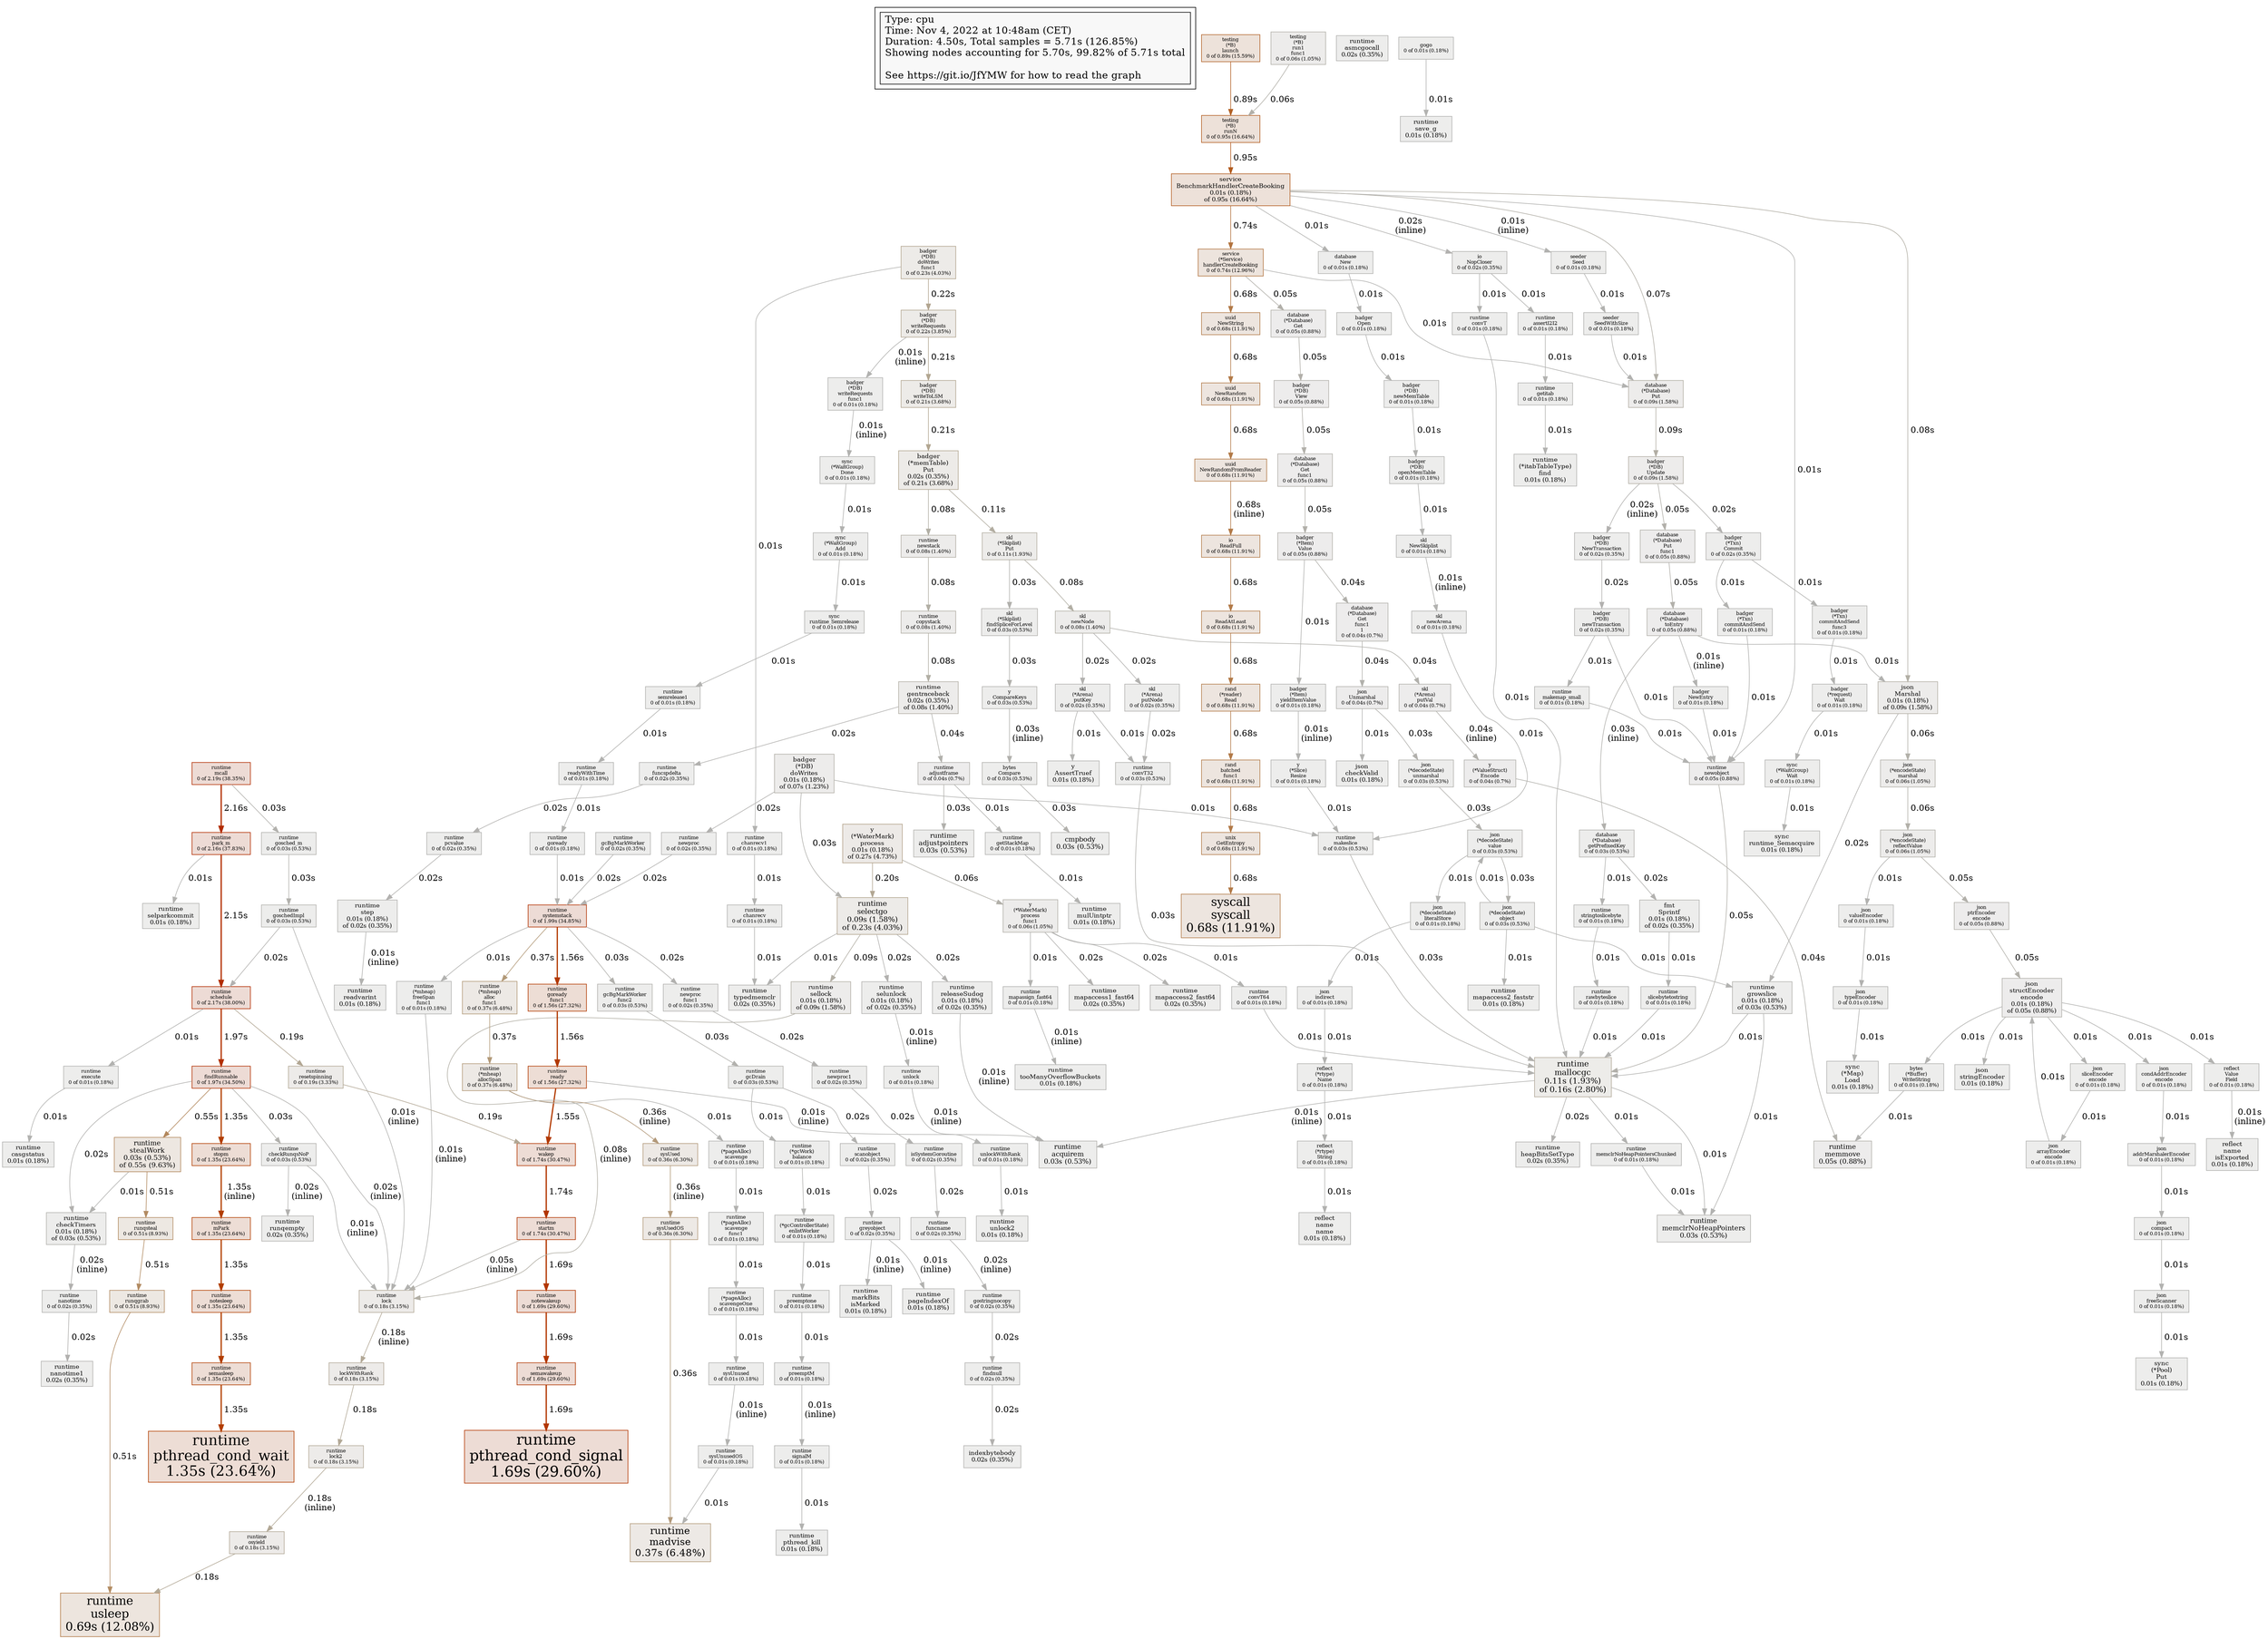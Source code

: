 digraph "unnamed" {
node [style=filled fillcolor="#f8f8f8"]
subgraph cluster_L { "Type: cpu" [shape=box fontsize=16 label="Type: cpu\lTime: Nov 4, 2022 at 10:48am (CET)\lDuration: 4.50s, Total samples = 5.71s (126.85%)\lShowing nodes accounting for 5.70s, 99.82% of 5.71s total\l\lSee https://git.io/JfYMW for how to read the graph\l"] }
N1 [label="runtime\nsystemstack\n0 of 1.99s (34.85%)" id="node1" fontsize=8 shape=box tooltip="runtime.systemstack (1.99s)" color="#b23000" fillcolor="#eddbd5"]
N2 [label="runtime\npthread_cond_signal\n1.69s (29.60%)" id="node2" fontsize=24 shape=box tooltip="runtime.pthread_cond_signal (1.69s)" color="#b23600" fillcolor="#eddcd5"]
N3 [label="runtime\npthread_cond_wait\n1.35s (23.64%)" id="node3" fontsize=23 shape=box tooltip="runtime.pthread_cond_wait (1.35s)" color="#b23e00" fillcolor="#edddd5"]
N4 [label="runtime\nmcall\n0 of 2.19s (38.35%)" id="node4" fontsize=8 shape=box tooltip="runtime.mcall (2.19s)" color="#b22c00" fillcolor="#eddbd5"]
N5 [label="runtime\nfindRunnable\n0 of 1.97s (34.50%)" id="node5" fontsize=8 shape=box tooltip="runtime.findRunnable (1.97s)" color="#b23000" fillcolor="#eddbd5"]
N6 [label="runtime\nusleep\n0.69s (12.08%)" id="node6" fontsize=19 shape=box tooltip="runtime.usleep (0.69s)" color="#b27946" fillcolor="#ede5de"]
N7 [label="syscall\nsyscall\n0.68s (11.91%)" id="node7" fontsize=19 shape=box tooltip="syscall.syscall (0.68s)" color="#b27a48" fillcolor="#ede5df"]
N8 [label="service\nBenchmarkHandlerCreateBooking\n0.01s (0.18%)\nof 0.95s (16.64%)" id="node8" fontsize=10 shape=box tooltip="github.com/christophwitzko/flight-booking-service/pkg/service.BenchmarkHandlerCreateBooking (0.95s)" color="#b25b1e" fillcolor="#ede1d9"]
N9 [label="runtime\nschedule\n0 of 2.17s (38.00%)" id="node9" fontsize=8 shape=box tooltip="runtime.schedule (2.17s)" color="#b22c00" fillcolor="#eddbd5"]
N10 [label="testing\n(*B)\nlaunch\n0 of 0.89s (15.59%)" id="node10" fontsize=8 shape=box tooltip="testing.(*B).launch (0.89s)" color="#b26227" fillcolor="#ede2da"]
N11 [label="runtime\nwakep\n0 of 1.74s (30.47%)" id="node11" fontsize=8 shape=box tooltip="runtime.wakep (1.74s)" color="#b23500" fillcolor="#eddcd5"]
N12 [label="runtime\nmadvise\n0.37s (6.48%)" id="node12" fontsize=16 shape=box tooltip="runtime.madvise (0.37s)" color="#b29978" fillcolor="#ede9e5"]
N13 [label="runtime\nmallocgc\n0.11s (1.93%)\nof 0.16s (2.80%)" id="node13" fontsize=13 shape=box tooltip="runtime.mallocgc (0.16s)" color="#b2a999" fillcolor="#edece9"]
N14 [label="runtime\nselectgo\n0.09s (1.58%)\nof 0.23s (4.03%)" id="node14" fontsize=12 shape=box tooltip="runtime.selectgo (0.23s)" color="#b2a48e" fillcolor="#edebe8"]
N15 [label="y\n(*WaterMark)\nprocess\n0.01s (0.18%)\nof 0.27s (4.73%)" id="node15" fontsize=10 shape=box tooltip="github.com/dgraph-io/badger/v3/y.(*WaterMark).process (0.27s)" color="#b2a188" fillcolor="#edeae7"]
N16 [label="runtime\nlock\n0 of 0.18s (3.15%)" id="node16" fontsize=8 shape=box tooltip="runtime.lock (0.18s)" color="#b2a896" fillcolor="#edebe9"]
N17 [label="service\n(*Service)\nhandlerCreateBooking\n0 of 0.74s (12.96%)" id="node17" fontsize=8 shape=box tooltip="github.com/christophwitzko/flight-booking-service/pkg/service.(*Service).handlerCreateBooking (0.74s)" color="#b2733e" fillcolor="#ede4dd"]
N18 [label="runtime\nstartm\n0 of 1.74s (30.47%)" id="node18" fontsize=8 shape=box tooltip="runtime.startm (1.74s)" color="#b23500" fillcolor="#eddcd5"]
N19 [label="testing\n(*B)\nrunN\n0 of 0.95s (16.64%)" id="node19" fontsize=8 shape=box tooltip="testing.(*B).runN (0.95s)" color="#b25b1e" fillcolor="#ede1d9"]
N20 [label="badger\n(*memTable)\nPut\n0.02s (0.35%)\nof 0.21s (3.68%)" id="node20" fontsize=10 shape=box tooltip="github.com/dgraph-io/badger/v3.(*memTable).Put (0.21s)" color="#b2a691" fillcolor="#edebe8"]
N21 [label="badger\n(*DB)\ndoWrites\nfunc1\n0 of 0.23s (4.03%)" id="node21" fontsize=8 shape=box tooltip="github.com/dgraph-io/badger/v3.(*DB).doWrites.func1 (0.23s)" color="#b2a48e" fillcolor="#edebe8"]
N22 [label="runtime\nstealWork\n0.03s (0.53%)\nof 0.55s (9.63%)" id="node22" fontsize=11 shape=box tooltip="runtime.stealWork (0.55s)" color="#b2875c" fillcolor="#ede7e1"]
N23 [label="badger\n(*DB)\ndoWrites\n0.01s (0.18%)\nof 0.07s (1.23%)" id="node23" fontsize=10 shape=box tooltip="github.com/dgraph-io/badger/v3.(*DB).doWrites (0.07s)" color="#b2afa7" fillcolor="#edeceb"]
N24 [label="json\nstructEncoder\nencode\n0.01s (0.18%)\nof 0.05s (0.88%)" id="node24" fontsize=10 shape=box tooltip="encoding/json.structEncoder.encode (0.05s)" color="#b2b0aa" fillcolor="#edecec"]
N25 [label="json\nMarshal\n0.01s (0.18%)\nof 0.09s (1.58%)" id="node25" fontsize=10 shape=box tooltip="encoding/json.Marshal (0.09s)" color="#b2aea4" fillcolor="#edeceb"]
N26 [label="runtime\ngentraceback\n0.02s (0.35%)\nof 0.08s (1.40%)" id="node26" fontsize=10 shape=box tooltip="runtime.gentraceback (0.08s)" color="#b2afa5" fillcolor="#edeceb"]
N27 [label="runtime\nmemmove\n0.05s (0.88%)" id="node27" fontsize=11 shape=box tooltip="runtime.memmove (0.05s)" color="#b2b0aa" fillcolor="#edecec"]
N28 [label="badger\n(*DB)\nUpdate\n0 of 0.09s (1.58%)" id="node28" fontsize=8 shape=box tooltip="github.com/dgraph-io/badger/v3.(*DB).Update (0.09s)" color="#b2aea4" fillcolor="#edeceb"]
N29 [label="skl\nnewNode\n0 of 0.08s (1.40%)" id="node29" fontsize=8 shape=box tooltip="github.com/dgraph-io/badger/v3/skl.newNode (0.08s)" color="#b2afa5" fillcolor="#edeceb"]
N30 [label="runtime\nnewobject\n0 of 0.05s (0.88%)" id="node30" fontsize=8 shape=box tooltip="runtime.newobject (0.05s)" color="#b2b0aa" fillcolor="#edecec"]
N31 [label="y\n(*WaterMark)\nprocess\nfunc1\n0 of 0.06s (1.05%)" id="node31" fontsize=8 shape=box tooltip="github.com/dgraph-io/badger/v3/y.(*WaterMark).process.func1 (0.06s)" color="#b2b0a9" fillcolor="#edeceb"]
N32 [label="runtime\nacquirem\n0.03s (0.53%)" id="node32" fontsize=11 shape=box tooltip="runtime.acquirem (0.03s)" color="#b2b1ad" fillcolor="#ededec"]
N33 [label="runtime\nmemclrNoHeapPointers\n0.03s (0.53%)" id="node33" fontsize=11 shape=box tooltip="runtime.memclrNoHeapPointers (0.03s)" color="#b2b1ad" fillcolor="#ededec"]
N34 [label="skl\n(*Skiplist)\nPut\n0 of 0.11s (1.93%)" id="node34" fontsize=8 shape=box tooltip="github.com/dgraph-io/badger/v3/skl.(*Skiplist).Put (0.11s)" color="#b2ada1" fillcolor="#edecea"]
N35 [label="runtime\npark_m\n0 of 2.16s (37.83%)" id="node35" fontsize=8 shape=box tooltip="runtime.park_m (2.16s)" color="#b22d00" fillcolor="#eddbd5"]
N36 [label="database\n(*Database)\nPut\n0 of 0.09s (1.58%)" id="node36" fontsize=8 shape=box tooltip="github.com/christophwitzko/flight-booking-service/pkg/database.(*Database).Put (0.09s)" color="#b2aea4" fillcolor="#edeceb"]
N37 [label="runtime\nready\n0 of 1.56s (27.32%)" id="node37" fontsize=8 shape=box tooltip="runtime.ready (1.56s)" color="#b23900" fillcolor="#edddd5"]
N38 [label="runtime\ngrowslice\n0.01s (0.18%)\nof 0.03s (0.53%)" id="node38" fontsize=10 shape=box tooltip="runtime.growslice (0.03s)" color="#b2b1ad" fillcolor="#ededec"]
N39 [label="database\n(*Database)\ntoEntry\n0 of 0.05s (0.88%)" id="node39" fontsize=8 shape=box tooltip="github.com/christophwitzko/flight-booking-service/pkg/database.(*Database).toEntry (0.05s)" color="#b2b0aa" fillcolor="#edecec"]
N40 [label="runtime\n(*mheap)\nallocSpan\n0 of 0.37s (6.48%)" id="node40" fontsize=8 shape=box tooltip="runtime.(*mheap).allocSpan (0.37s)" color="#b29978" fillcolor="#ede9e5"]
N41 [label="runtime\ncheckTimers\n0.01s (0.18%)\nof 0.03s (0.53%)" id="node41" fontsize=10 shape=box tooltip="runtime.checkTimers (0.03s)" color="#b2b1ad" fillcolor="#ededec"]
N42 [label="cmpbody\n0.03s (0.53%)" id="node42" fontsize=11 shape=box tooltip="cmpbody (0.03s)" color="#b2b1ad" fillcolor="#ededec"]
N43 [label="runtime\nadjustpointers\n0.03s (0.53%)" id="node43" fontsize=11 shape=box tooltip="runtime.adjustpointers (0.03s)" color="#b2b1ad" fillcolor="#ededec"]
N44 [label="runtime\nasmcgocall\n0.02s (0.35%)" id="node44" fontsize=10 shape=box tooltip="runtime.asmcgocall (0.02s)" color="#b2b1af" fillcolor="#ededec"]
N45 [label="runtime\ntypedmemclr\n0.02s (0.35%)" id="node45" fontsize=10 shape=box tooltip="runtime.typedmemclr (0.02s)" color="#b2b1af" fillcolor="#ededec"]
N46 [label="testing\n(*B)\nrun1\nfunc1\n0 of 0.06s (1.05%)" id="node46" fontsize=8 shape=box tooltip="testing.(*B).run1.func1 (0.06s)" color="#b2b0a9" fillcolor="#edeceb"]
N47 [label="badger\n(*DB)\nwriteRequests\n0 of 0.22s (3.85%)" id="node47" fontsize=8 shape=box tooltip="github.com/dgraph-io/badger/v3.(*DB).writeRequests (0.22s)" color="#b2a590" fillcolor="#edebe8"]
N48 [label="runtime\nsellock\n0.01s (0.18%)\nof 0.09s (1.58%)" id="node48" fontsize=10 shape=box tooltip="runtime.sellock (0.09s)" color="#b2aea4" fillcolor="#edeceb"]
N49 [label="json\n(*decodeState)\nvalue\n0 of 0.03s (0.53%)" id="node49" fontsize=8 shape=box tooltip="encoding/json.(*decodeState).value (0.03s)" color="#b2b1ad" fillcolor="#ededec"]
N50 [label="json\n(*decodeState)\nobject\n0 of 0.03s (0.53%)" id="node50" fontsize=8 shape=box tooltip="encoding/json.(*decodeState).object (0.03s)" color="#b2b1ad" fillcolor="#ededec"]
N51 [label="runtime\nmakeslice\n0 of 0.03s (0.53%)" id="node51" fontsize=8 shape=box tooltip="runtime.makeslice (0.03s)" color="#b2b1ad" fillcolor="#ededec"]
N52 [label="indexbytebody\n0.02s (0.35%)" id="node52" fontsize=10 shape=box tooltip="indexbytebody (0.02s)" color="#b2b1af" fillcolor="#ededec"]
N53 [label="runtime\nheapBitsSetType\n0.02s (0.35%)" id="node53" fontsize=10 shape=box tooltip="runtime.heapBitsSetType (0.02s)" color="#b2b1af" fillcolor="#ededec"]
N54 [label="runtime\nmapaccess1_fast64\n0.02s (0.35%)" id="node54" fontsize=10 shape=box tooltip="runtime.mapaccess1_fast64 (0.02s)" color="#b2b1af" fillcolor="#ededec"]
N55 [label="runtime\nmapaccess2_fast64\n0.02s (0.35%)" id="node55" fontsize=10 shape=box tooltip="runtime.mapaccess2_fast64 (0.02s)" color="#b2b1af" fillcolor="#ededec"]
N56 [label="runtime\nnanotime1\n0.02s (0.35%)" id="node56" fontsize=10 shape=box tooltip="runtime.nanotime1 (0.02s)" color="#b2b1af" fillcolor="#ededec"]
N57 [label="runtime\nrunqempty\n0.02s (0.35%)" id="node57" fontsize=10 shape=box tooltip="runtime.runqempty (0.02s)" color="#b2b1af" fillcolor="#ededec"]
N58 [label="json\n(*encodeState)\nreflectValue\n0 of 0.06s (1.05%)" id="node58" fontsize=8 shape=box tooltip="encoding/json.(*encodeState).reflectValue (0.06s)" color="#b2b0a9" fillcolor="#edeceb"]
N59 [label="badger\n(*Item)\nValue\n0 of 0.05s (0.88%)" id="node59" fontsize=8 shape=box tooltip="github.com/dgraph-io/badger/v3.(*Item).Value (0.05s)" color="#b2b0aa" fillcolor="#edecec"]
N60 [label="json\nUnmarshal\n0 of 0.04s (0.7%)" id="node60" fontsize=8 shape=box tooltip="encoding/json.Unmarshal (0.04s)" color="#b2b1ac" fillcolor="#edecec"]
N61 [label="runtime\nadjustframe\n0 of 0.04s (0.7%)" id="node61" fontsize=8 shape=box tooltip="runtime.adjustframe (0.04s)" color="#b2b1ac" fillcolor="#edecec"]
N62 [label="fmt\nSprintf\n0.01s (0.18%)\nof 0.02s (0.35%)" id="node62" fontsize=10 shape=box tooltip="fmt.Sprintf (0.02s)" color="#b2b1af" fillcolor="#ededec"]
N63 [label="runtime\nreleaseSudog\n0.01s (0.18%)\nof 0.02s (0.35%)" id="node63" fontsize=10 shape=box tooltip="runtime.releaseSudog (0.02s)" color="#b2b1af" fillcolor="#ededec"]
N64 [label="runtime\nselunlock\n0.01s (0.18%)\nof 0.02s (0.35%)" id="node64" fontsize=10 shape=box tooltip="runtime.selunlock (0.02s)" color="#b2b1af" fillcolor="#ededec"]
N65 [label="runtime\nstep\n0.01s (0.18%)\nof 0.02s (0.35%)" id="node65" fontsize=10 shape=box tooltip="runtime.step (0.02s)" color="#b2b1af" fillcolor="#ededec"]
N66 [label="database\n(*Database)\ngetPrefixedKey\n0 of 0.03s (0.53%)" id="node66" fontsize=8 shape=box tooltip="github.com/christophwitzko/flight-booking-service/pkg/database.(*Database).getPrefixedKey (0.03s)" color="#b2b1ad" fillcolor="#ededec"]
N67 [label="runtime\ncheckRunqsNoP\n0 of 0.03s (0.53%)" id="node67" fontsize=8 shape=box tooltip="runtime.checkRunqsNoP (0.03s)" color="#b2b1ad" fillcolor="#ededec"]
N68 [label="runtime\nconvT32\n0 of 0.03s (0.53%)" id="node68" fontsize=8 shape=box tooltip="runtime.convT32 (0.03s)" color="#b2b1ad" fillcolor="#ededec"]
N69 [label="runtime\ngcDrain\n0 of 0.03s (0.53%)" id="node69" fontsize=8 shape=box tooltip="runtime.gcDrain (0.03s)" color="#b2b1ad" fillcolor="#ededec"]
N70 [label="runtime\ngoschedImpl\n0 of 0.03s (0.53%)" id="node70" fontsize=8 shape=box tooltip="runtime.goschedImpl (0.03s)" color="#b2b1ad" fillcolor="#ededec"]
N71 [label="json\ncheckValid\n0.01s (0.18%)" id="node71" fontsize=10 shape=box tooltip="encoding/json.checkValid (0.01s)" color="#b2b2b0" fillcolor="#ededec"]
N72 [label="json\nstringEncoder\n0.01s (0.18%)" id="node72" fontsize=10 shape=box tooltip="encoding/json.stringEncoder (0.01s)" color="#b2b2b0" fillcolor="#ededec"]
N73 [label="badger\n(*DB)\nnewTransaction\n0 of 0.02s (0.35%)" id="node73" fontsize=8 shape=box tooltip="github.com/dgraph-io/badger/v3.(*DB).newTransaction (0.02s)" color="#b2b1af" fillcolor="#ededec"]
N74 [label="badger\n(*Txn)\nCommit\n0 of 0.02s (0.35%)" id="node74" fontsize=8 shape=box tooltip="github.com/dgraph-io/badger/v3.(*Txn).Commit (0.02s)" color="#b2b1af" fillcolor="#ededec"]
N75 [label="skl\n(*Arena)\nputKey\n0 of 0.02s (0.35%)" id="node75" fontsize=8 shape=box tooltip="github.com/dgraph-io/badger/v3/skl.(*Arena).putKey (0.02s)" color="#b2b1af" fillcolor="#ededec"]
N76 [label="y\nAssertTruef\n0.01s (0.18%)" id="node76" fontsize=10 shape=box tooltip="github.com/dgraph-io/badger/v3/y.AssertTruef (0.01s)" color="#b2b2b0" fillcolor="#ededec"]
N77 [label="io\nNopCloser\n0 of 0.02s (0.35%)" id="node77" fontsize=8 shape=box tooltip="io.NopCloser (0.02s)" color="#b2b1af" fillcolor="#ededec"]
N78 [label="reflect\nname\nisExported\n0.01s (0.18%)" id="node78" fontsize=10 shape=box tooltip="reflect.name.isExported (0.01s)" color="#b2b2b0" fillcolor="#ededec"]
N79 [label="reflect\nname\nname\n0.01s (0.18%)" id="node79" fontsize=10 shape=box tooltip="reflect.name.name (0.01s)" color="#b2b2b0" fillcolor="#ededec"]
N80 [label="runtime\n(*itabTableType)\nfind\n0.01s (0.18%)" id="node80" fontsize=10 shape=box tooltip="runtime.(*itabTableType).find (0.01s)" color="#b2b2b0" fillcolor="#ededec"]
N81 [label="runtime\ncasgstatus\n0.01s (0.18%)" id="node81" fontsize=10 shape=box tooltip="runtime.casgstatus (0.01s)" color="#b2b2b0" fillcolor="#ededec"]
N82 [label="runtime\ngcBgMarkWorker\n0 of 0.02s (0.35%)" id="node82" fontsize=8 shape=box tooltip="runtime.gcBgMarkWorker (0.02s)" color="#b2b1af" fillcolor="#ededec"]
N83 [label="runtime\ngreyobject\n0 of 0.02s (0.35%)" id="node83" fontsize=8 shape=box tooltip="runtime.greyobject (0.02s)" color="#b2b1af" fillcolor="#ededec"]
N84 [label="runtime\nmapaccess2_faststr\n0.01s (0.18%)" id="node84" fontsize=10 shape=box tooltip="runtime.mapaccess2_faststr (0.01s)" color="#b2b2b0" fillcolor="#ededec"]
N85 [label="runtime\nmarkBits\nisMarked\n0.01s (0.18%)" id="node85" fontsize=10 shape=box tooltip="runtime.markBits.isMarked (0.01s)" color="#b2b2b0" fillcolor="#ededec"]
N86 [label="runtime\nmulUintptr\n0.01s (0.18%)" id="node86" fontsize=10 shape=box tooltip="runtime.mulUintptr (0.01s)" color="#b2b2b0" fillcolor="#ededec"]
N87 [label="runtime\npageIndexOf\n0.01s (0.18%)" id="node87" fontsize=10 shape=box tooltip="runtime.pageIndexOf (0.01s)" color="#b2b2b0" fillcolor="#ededec"]
N88 [label="runtime\npthread_kill\n0.01s (0.18%)" id="node88" fontsize=10 shape=box tooltip="runtime.pthread_kill (0.01s)" color="#b2b2b0" fillcolor="#ededec"]
N89 [label="runtime\nreadvarint\n0.01s (0.18%)" id="node89" fontsize=10 shape=box tooltip="runtime.readvarint (0.01s)" color="#b2b2b0" fillcolor="#ededec"]
N90 [label="runtime\nsave_g\n0.01s (0.18%)" id="node90" fontsize=10 shape=box tooltip="runtime.save_g (0.01s)" color="#b2b2b0" fillcolor="#ededec"]
N91 [label="runtime\nselparkcommit\n0.01s (0.18%)" id="node91" fontsize=10 shape=box tooltip="runtime.selparkcommit (0.01s)" color="#b2b2b0" fillcolor="#ededec"]
N92 [label="runtime\ntooManyOverflowBuckets\n0.01s (0.18%)" id="node92" fontsize=10 shape=box tooltip="runtime.tooManyOverflowBuckets (0.01s)" color="#b2b2b0" fillcolor="#ededec"]
N93 [label="runtime\nunlock2\n0.01s (0.18%)" id="node93" fontsize=10 shape=box tooltip="runtime.unlock2 (0.01s)" color="#b2b2b0" fillcolor="#ededec"]
N94 [label="sync\n(*Map)\nLoad\n0.01s (0.18%)" id="node94" fontsize=10 shape=box tooltip="sync.(*Map).Load (0.01s)" color="#b2b2b0" fillcolor="#ededec"]
N95 [label="sync\n(*Pool)\nPut\n0.01s (0.18%)" id="node95" fontsize=10 shape=box tooltip="sync.(*Pool).Put (0.01s)" color="#b2b2b0" fillcolor="#ededec"]
N96 [label="sync\nruntime_Semacquire\n0.01s (0.18%)" id="node96" fontsize=10 shape=box tooltip="sync.runtime_Semacquire (0.01s)" color="#b2b2b0" fillcolor="#ededec"]
N97 [label="gogo\n0 of 0.01s (0.18%)" id="node97" fontsize=8 shape=box tooltip="gogo (0.01s)" color="#b2b2b0" fillcolor="#ededec"]
N98 [label="bytes\n(*Buffer)\nWriteString\n0 of 0.01s (0.18%)" id="node98" fontsize=8 shape=box tooltip="bytes.(*Buffer).WriteString (0.01s)" color="#b2b2b0" fillcolor="#ededec"]
N99 [label="bytes\nCompare\n0 of 0.03s (0.53%)" id="node99" fontsize=8 shape=box tooltip="bytes.Compare (0.03s)" color="#b2b1ad" fillcolor="#ededec"]
N100 [label="rand\n(*reader)\nRead\n0 of 0.68s (11.91%)" id="node100" fontsize=8 shape=box tooltip="crypto/rand.(*reader).Read (0.68s)" color="#b27a48" fillcolor="#ede5df"]
N101 [label="rand\nbatched\nfunc1\n0 of 0.68s (11.91%)" id="node101" fontsize=8 shape=box tooltip="crypto/rand.batched.func1 (0.68s)" color="#b27a48" fillcolor="#ede5df"]
N102 [label="json\n(*decodeState)\nliteralStore\n0 of 0.01s (0.18%)" id="node102" fontsize=8 shape=box tooltip="encoding/json.(*decodeState).literalStore (0.01s)" color="#b2b2b0" fillcolor="#ededec"]
N103 [label="json\n(*decodeState)\nunmarshal\n0 of 0.03s (0.53%)" id="node103" fontsize=8 shape=box tooltip="encoding/json.(*decodeState).unmarshal (0.03s)" color="#b2b1ad" fillcolor="#ededec"]
N104 [label="json\n(*encodeState)\nmarshal\n0 of 0.06s (1.05%)" id="node104" fontsize=8 shape=box tooltip="encoding/json.(*encodeState).marshal (0.06s)" color="#b2b0a9" fillcolor="#edeceb"]
N105 [label="json\naddrMarshalerEncoder\n0 of 0.01s (0.18%)" id="node105" fontsize=8 shape=box tooltip="encoding/json.addrMarshalerEncoder (0.01s)" color="#b2b2b0" fillcolor="#ededec"]
N106 [label="json\narrayEncoder\nencode\n0 of 0.01s (0.18%)" id="node106" fontsize=8 shape=box tooltip="encoding/json.arrayEncoder.encode (0.01s)" color="#b2b2b0" fillcolor="#ededec"]
N107 [label="json\ncompact\n0 of 0.01s (0.18%)" id="node107" fontsize=8 shape=box tooltip="encoding/json.compact (0.01s)" color="#b2b2b0" fillcolor="#ededec"]
N108 [label="json\ncondAddrEncoder\nencode\n0 of 0.01s (0.18%)" id="node108" fontsize=8 shape=box tooltip="encoding/json.condAddrEncoder.encode (0.01s)" color="#b2b2b0" fillcolor="#ededec"]
N109 [label="json\nfreeScanner\n0 of 0.01s (0.18%)" id="node109" fontsize=8 shape=box tooltip="encoding/json.freeScanner (0.01s)" color="#b2b2b0" fillcolor="#ededec"]
N110 [label="json\nindirect\n0 of 0.01s (0.18%)" id="node110" fontsize=8 shape=box tooltip="encoding/json.indirect (0.01s)" color="#b2b2b0" fillcolor="#ededec"]
N111 [label="json\nptrEncoder\nencode\n0 of 0.05s (0.88%)" id="node111" fontsize=8 shape=box tooltip="encoding/json.ptrEncoder.encode (0.05s)" color="#b2b0aa" fillcolor="#edecec"]
N112 [label="json\nsliceEncoder\nencode\n0 of 0.01s (0.18%)" id="node112" fontsize=8 shape=box tooltip="encoding/json.sliceEncoder.encode (0.01s)" color="#b2b2b0" fillcolor="#ededec"]
N113 [label="json\ntypeEncoder\n0 of 0.01s (0.18%)" id="node113" fontsize=8 shape=box tooltip="encoding/json.typeEncoder (0.01s)" color="#b2b2b0" fillcolor="#ededec"]
N114 [label="json\nvalueEncoder\n0 of 0.01s (0.18%)" id="node114" fontsize=8 shape=box tooltip="encoding/json.valueEncoder (0.01s)" color="#b2b2b0" fillcolor="#ededec"]
N115 [label="database\n(*Database)\nGet\n0 of 0.05s (0.88%)" id="node115" fontsize=8 shape=box tooltip="github.com/christophwitzko/flight-booking-service/pkg/database.(*Database).Get (0.05s)" color="#b2b0aa" fillcolor="#edecec"]
N116 [label="database\n(*Database)\nGet\nfunc1\n0 of 0.05s (0.88%)" id="node116" fontsize=8 shape=box tooltip="github.com/christophwitzko/flight-booking-service/pkg/database.(*Database).Get.func1 (0.05s)" color="#b2b0aa" fillcolor="#edecec"]
N117 [label="database\n(*Database)\nGet\nfunc1\n1\n0 of 0.04s (0.7%)" id="node117" fontsize=8 shape=box tooltip="github.com/christophwitzko/flight-booking-service/pkg/database.(*Database).Get.func1.1 (0.04s)" color="#b2b1ac" fillcolor="#edecec"]
N118 [label="database\n(*Database)\nPut\nfunc1\n0 of 0.05s (0.88%)" id="node118" fontsize=8 shape=box tooltip="github.com/christophwitzko/flight-booking-service/pkg/database.(*Database).Put.func1 (0.05s)" color="#b2b0aa" fillcolor="#edecec"]
N119 [label="database\nNew\n0 of 0.01s (0.18%)" id="node119" fontsize=8 shape=box tooltip="github.com/christophwitzko/flight-booking-service/pkg/database.New (0.01s)" color="#b2b2b0" fillcolor="#ededec"]
N120 [label="seeder\nSeed\n0 of 0.01s (0.18%)" id="node120" fontsize=8 shape=box tooltip="github.com/christophwitzko/flight-booking-service/pkg/database/seeder.Seed (0.01s)" color="#b2b2b0" fillcolor="#ededec"]
N121 [label="seeder\nSeedWithSize\n0 of 0.01s (0.18%)" id="node121" fontsize=8 shape=box tooltip="github.com/christophwitzko/flight-booking-service/pkg/database/seeder.SeedWithSize (0.01s)" color="#b2b2b0" fillcolor="#ededec"]
N122 [label="badger\n(*DB)\nNewTransaction\n0 of 0.02s (0.35%)" id="node122" fontsize=8 shape=box tooltip="github.com/dgraph-io/badger/v3.(*DB).NewTransaction (0.02s)" color="#b2b1af" fillcolor="#ededec"]
N123 [label="badger\n(*DB)\nView\n0 of 0.05s (0.88%)" id="node123" fontsize=8 shape=box tooltip="github.com/dgraph-io/badger/v3.(*DB).View (0.05s)" color="#b2b0aa" fillcolor="#edecec"]
N124 [label="badger\n(*DB)\nnewMemTable\n0 of 0.01s (0.18%)" id="node124" fontsize=8 shape=box tooltip="github.com/dgraph-io/badger/v3.(*DB).newMemTable (0.01s)" color="#b2b2b0" fillcolor="#ededec"]
N125 [label="badger\n(*DB)\nopenMemTable\n0 of 0.01s (0.18%)" id="node125" fontsize=8 shape=box tooltip="github.com/dgraph-io/badger/v3.(*DB).openMemTable (0.01s)" color="#b2b2b0" fillcolor="#ededec"]
N126 [label="badger\n(*DB)\nwriteRequests\nfunc1\n0 of 0.01s (0.18%)" id="node126" fontsize=8 shape=box tooltip="github.com/dgraph-io/badger/v3.(*DB).writeRequests.func1 (0.01s)" color="#b2b2b0" fillcolor="#ededec"]
N127 [label="badger\n(*DB)\nwriteToLSM\n0 of 0.21s (3.68%)" id="node127" fontsize=8 shape=box tooltip="github.com/dgraph-io/badger/v3.(*DB).writeToLSM (0.21s)" color="#b2a691" fillcolor="#edebe8"]
N128 [label="badger\n(*Item)\nyieldItemValue\n0 of 0.01s (0.18%)" id="node128" fontsize=8 shape=box tooltip="github.com/dgraph-io/badger/v3.(*Item).yieldItemValue (0.01s)" color="#b2b2b0" fillcolor="#ededec"]
N129 [label="badger\n(*Txn)\ncommitAndSend\n0 of 0.01s (0.18%)" id="node129" fontsize=8 shape=box tooltip="github.com/dgraph-io/badger/v3.(*Txn).commitAndSend (0.01s)" color="#b2b2b0" fillcolor="#ededec"]
N130 [label="badger\n(*Txn)\ncommitAndSend\nfunc3\n0 of 0.01s (0.18%)" id="node130" fontsize=8 shape=box tooltip="github.com/dgraph-io/badger/v3.(*Txn).commitAndSend.func3 (0.01s)" color="#b2b2b0" fillcolor="#ededec"]
N131 [label="badger\n(*request)\nWait\n0 of 0.01s (0.18%)" id="node131" fontsize=8 shape=box tooltip="github.com/dgraph-io/badger/v3.(*request).Wait (0.01s)" color="#b2b2b0" fillcolor="#ededec"]
N132 [label="badger\nNewEntry\n0 of 0.01s (0.18%)" id="node132" fontsize=8 shape=box tooltip="github.com/dgraph-io/badger/v3.NewEntry (0.01s)" color="#b2b2b0" fillcolor="#ededec"]
N133 [label="badger\nOpen\n0 of 0.01s (0.18%)" id="node133" fontsize=8 shape=box tooltip="github.com/dgraph-io/badger/v3.Open (0.01s)" color="#b2b2b0" fillcolor="#ededec"]
N134 [label="skl\n(*Arena)\nputNode\n0 of 0.02s (0.35%)" id="node134" fontsize=8 shape=box tooltip="github.com/dgraph-io/badger/v3/skl.(*Arena).putNode (0.02s)" color="#b2b1af" fillcolor="#ededec"]
N135 [label="skl\n(*Arena)\nputVal\n0 of 0.04s (0.7%)" id="node135" fontsize=8 shape=box tooltip="github.com/dgraph-io/badger/v3/skl.(*Arena).putVal (0.04s)" color="#b2b1ac" fillcolor="#edecec"]
N136 [label="skl\n(*Skiplist)\nfindSpliceForLevel\n0 of 0.03s (0.53%)" id="node136" fontsize=8 shape=box tooltip="github.com/dgraph-io/badger/v3/skl.(*Skiplist).findSpliceForLevel (0.03s)" color="#b2b1ad" fillcolor="#ededec"]
N137 [label="skl\nNewSkiplist\n0 of 0.01s (0.18%)" id="node137" fontsize=8 shape=box tooltip="github.com/dgraph-io/badger/v3/skl.NewSkiplist (0.01s)" color="#b2b2b0" fillcolor="#ededec"]
N138 [label="skl\nnewArena\n0 of 0.01s (0.18%)" id="node138" fontsize=8 shape=box tooltip="github.com/dgraph-io/badger/v3/skl.newArena (0.01s)" color="#b2b2b0" fillcolor="#ededec"]
N139 [label="y\n(*Slice)\nResize\n0 of 0.01s (0.18%)" id="node139" fontsize=8 shape=box tooltip="github.com/dgraph-io/badger/v3/y.(*Slice).Resize (0.01s)" color="#b2b2b0" fillcolor="#ededec"]
N140 [label="y\n(*ValueStruct)\nEncode\n0 of 0.04s (0.7%)" id="node140" fontsize=8 shape=box tooltip="github.com/dgraph-io/badger/v3/y.(*ValueStruct).Encode (0.04s)" color="#b2b1ac" fillcolor="#edecec"]
N141 [label="y\nCompareKeys\n0 of 0.03s (0.53%)" id="node141" fontsize=8 shape=box tooltip="github.com/dgraph-io/badger/v3/y.CompareKeys (0.03s)" color="#b2b1ad" fillcolor="#ededec"]
N142 [label="uuid\nNewRandom\n0 of 0.68s (11.91%)" id="node142" fontsize=8 shape=box tooltip="github.com/google/uuid.NewRandom (0.68s)" color="#b27a48" fillcolor="#ede5df"]
N143 [label="uuid\nNewRandomFromReader\n0 of 0.68s (11.91%)" id="node143" fontsize=8 shape=box tooltip="github.com/google/uuid.NewRandomFromReader (0.68s)" color="#b27a48" fillcolor="#ede5df"]
N144 [label="uuid\nNewString\n0 of 0.68s (11.91%)" id="node144" fontsize=8 shape=box tooltip="github.com/google/uuid.NewString (0.68s)" color="#b27a48" fillcolor="#ede5df"]
N145 [label="unix\nGetEntropy\n0 of 0.68s (11.91%)" id="node145" fontsize=8 shape=box tooltip="internal/syscall/unix.GetEntropy (0.68s)" color="#b27a48" fillcolor="#ede5df"]
N146 [label="io\nReadAtLeast\n0 of 0.68s (11.91%)" id="node146" fontsize=8 shape=box tooltip="io.ReadAtLeast (0.68s)" color="#b27a48" fillcolor="#ede5df"]
N147 [label="io\nReadFull\n0 of 0.68s (11.91%)" id="node147" fontsize=8 shape=box tooltip="io.ReadFull (0.68s)" color="#b27a48" fillcolor="#ede5df"]
N148 [label="reflect\n(*rtype)\nName\n0 of 0.01s (0.18%)" id="node148" fontsize=8 shape=box tooltip="reflect.(*rtype).Name (0.01s)" color="#b2b2b0" fillcolor="#ededec"]
N149 [label="reflect\n(*rtype)\nString\n0 of 0.01s (0.18%)" id="node149" fontsize=8 shape=box tooltip="reflect.(*rtype).String (0.01s)" color="#b2b2b0" fillcolor="#ededec"]
N150 [label="reflect\nValue\nField\n0 of 0.01s (0.18%)" id="node150" fontsize=8 shape=box tooltip="reflect.Value.Field (0.01s)" color="#b2b2b0" fillcolor="#ededec"]
N151 [label="runtime\n(*gcControllerState)\nenlistWorker\n0 of 0.01s (0.18%)" id="node151" fontsize=8 shape=box tooltip="runtime.(*gcControllerState).enlistWorker (0.01s)" color="#b2b2b0" fillcolor="#ededec"]
N152 [label="runtime\n(*gcWork)\nbalance\n0 of 0.01s (0.18%)" id="node152" fontsize=8 shape=box tooltip="runtime.(*gcWork).balance (0.01s)" color="#b2b2b0" fillcolor="#ededec"]
N153 [label="runtime\n(*mheap)\nalloc\nfunc1\n0 of 0.37s (6.48%)" id="node153" fontsize=8 shape=box tooltip="runtime.(*mheap).alloc.func1 (0.37s)" color="#b29978" fillcolor="#ede9e5"]
N154 [label="runtime\n(*mheap)\nfreeSpan\nfunc1\n0 of 0.01s (0.18%)" id="node154" fontsize=8 shape=box tooltip="runtime.(*mheap).freeSpan.func1 (0.01s)" color="#b2b2b0" fillcolor="#ededec"]
N155 [label="runtime\n(*pageAlloc)\nscavenge\n0 of 0.01s (0.18%)" id="node155" fontsize=8 shape=box tooltip="runtime.(*pageAlloc).scavenge (0.01s)" color="#b2b2b0" fillcolor="#ededec"]
N156 [label="runtime\n(*pageAlloc)\nscavenge\nfunc1\n0 of 0.01s (0.18%)" id="node156" fontsize=8 shape=box tooltip="runtime.(*pageAlloc).scavenge.func1 (0.01s)" color="#b2b2b0" fillcolor="#ededec"]
N157 [label="runtime\n(*pageAlloc)\nscavengeOne\n0 of 0.01s (0.18%)" id="node157" fontsize=8 shape=box tooltip="runtime.(*pageAlloc).scavengeOne (0.01s)" color="#b2b2b0" fillcolor="#ededec"]
N158 [label="runtime\nassertI2I2\n0 of 0.01s (0.18%)" id="node158" fontsize=8 shape=box tooltip="runtime.assertI2I2 (0.01s)" color="#b2b2b0" fillcolor="#ededec"]
N159 [label="runtime\nchanrecv\n0 of 0.01s (0.18%)" id="node159" fontsize=8 shape=box tooltip="runtime.chanrecv (0.01s)" color="#b2b2b0" fillcolor="#ededec"]
N160 [label="runtime\nchanrecv1\n0 of 0.01s (0.18%)" id="node160" fontsize=8 shape=box tooltip="runtime.chanrecv1 (0.01s)" color="#b2b2b0" fillcolor="#ededec"]
N161 [label="runtime\nconvT\n0 of 0.01s (0.18%)" id="node161" fontsize=8 shape=box tooltip="runtime.convT (0.01s)" color="#b2b2b0" fillcolor="#ededec"]
N162 [label="runtime\nconvT64\n0 of 0.01s (0.18%)" id="node162" fontsize=8 shape=box tooltip="runtime.convT64 (0.01s)" color="#b2b2b0" fillcolor="#ededec"]
N163 [label="runtime\ncopystack\n0 of 0.08s (1.40%)" id="node163" fontsize=8 shape=box tooltip="runtime.copystack (0.08s)" color="#b2afa5" fillcolor="#edeceb"]
N164 [label="runtime\nexecute\n0 of 0.01s (0.18%)" id="node164" fontsize=8 shape=box tooltip="runtime.execute (0.01s)" color="#b2b2b0" fillcolor="#ededec"]
N165 [label="runtime\nfindnull\n0 of 0.02s (0.35%)" id="node165" fontsize=8 shape=box tooltip="runtime.findnull (0.02s)" color="#b2b1af" fillcolor="#ededec"]
N166 [label="runtime\nfuncname\n0 of 0.02s (0.35%)" id="node166" fontsize=8 shape=box tooltip="runtime.funcname (0.02s)" color="#b2b1af" fillcolor="#ededec"]
N167 [label="runtime\nfuncspdelta\n0 of 0.02s (0.35%)" id="node167" fontsize=8 shape=box tooltip="runtime.funcspdelta (0.02s)" color="#b2b1af" fillcolor="#ededec"]
N168 [label="runtime\ngcBgMarkWorker\nfunc2\n0 of 0.03s (0.53%)" id="node168" fontsize=8 shape=box tooltip="runtime.gcBgMarkWorker.func2 (0.03s)" color="#b2b1ad" fillcolor="#ededec"]
N169 [label="runtime\ngetStackMap\n0 of 0.01s (0.18%)" id="node169" fontsize=8 shape=box tooltip="runtime.getStackMap (0.01s)" color="#b2b2b0" fillcolor="#ededec"]
N170 [label="runtime\ngetitab\n0 of 0.01s (0.18%)" id="node170" fontsize=8 shape=box tooltip="runtime.getitab (0.01s)" color="#b2b2b0" fillcolor="#ededec"]
N171 [label="runtime\ngoready\n0 of 0.01s (0.18%)" id="node171" fontsize=8 shape=box tooltip="runtime.goready (0.01s)" color="#b2b2b0" fillcolor="#ededec"]
N172 [label="runtime\ngoready\nfunc1\n0 of 1.56s (27.32%)" id="node172" fontsize=8 shape=box tooltip="runtime.goready.func1 (1.56s)" color="#b23900" fillcolor="#edddd5"]
N173 [label="runtime\ngosched_m\n0 of 0.03s (0.53%)" id="node173" fontsize=8 shape=box tooltip="runtime.gosched_m (0.03s)" color="#b2b1ad" fillcolor="#ededec"]
N174 [label="runtime\ngostringnocopy\n0 of 0.02s (0.35%)" id="node174" fontsize=8 shape=box tooltip="runtime.gostringnocopy (0.02s)" color="#b2b1af" fillcolor="#ededec"]
N175 [label="runtime\nisSystemGoroutine\n0 of 0.02s (0.35%)" id="node175" fontsize=8 shape=box tooltip="runtime.isSystemGoroutine (0.02s)" color="#b2b1af" fillcolor="#ededec"]
N176 [label="runtime\nlock2\n0 of 0.18s (3.15%)" id="node176" fontsize=8 shape=box tooltip="runtime.lock2 (0.18s)" color="#b2a896" fillcolor="#edebe9"]
N177 [label="runtime\nlockWithRank\n0 of 0.18s (3.15%)" id="node177" fontsize=8 shape=box tooltip="runtime.lockWithRank (0.18s)" color="#b2a896" fillcolor="#edebe9"]
N178 [label="runtime\nmPark\n0 of 1.35s (23.64%)" id="node178" fontsize=8 shape=box tooltip="runtime.mPark (1.35s)" color="#b23e00" fillcolor="#edddd5"]
N179 [label="runtime\nmakemap_small\n0 of 0.01s (0.18%)" id="node179" fontsize=8 shape=box tooltip="runtime.makemap_small (0.01s)" color="#b2b2b0" fillcolor="#ededec"]
N180 [label="runtime\nmapassign_fast64\n0 of 0.01s (0.18%)" id="node180" fontsize=8 shape=box tooltip="runtime.mapassign_fast64 (0.01s)" color="#b2b2b0" fillcolor="#ededec"]
N181 [label="runtime\nmemclrNoHeapPointersChunked\n0 of 0.01s (0.18%)" id="node181" fontsize=8 shape=box tooltip="runtime.memclrNoHeapPointersChunked (0.01s)" color="#b2b2b0" fillcolor="#ededec"]
N182 [label="runtime\nnanotime\n0 of 0.02s (0.35%)" id="node182" fontsize=8 shape=box tooltip="runtime.nanotime (0.02s)" color="#b2b1af" fillcolor="#ededec"]
N183 [label="runtime\nnewproc\n0 of 0.02s (0.35%)" id="node183" fontsize=8 shape=box tooltip="runtime.newproc (0.02s)" color="#b2b1af" fillcolor="#ededec"]
N184 [label="runtime\nnewproc\nfunc1\n0 of 0.02s (0.35%)" id="node184" fontsize=8 shape=box tooltip="runtime.newproc.func1 (0.02s)" color="#b2b1af" fillcolor="#ededec"]
N185 [label="runtime\nnewproc1\n0 of 0.02s (0.35%)" id="node185" fontsize=8 shape=box tooltip="runtime.newproc1 (0.02s)" color="#b2b1af" fillcolor="#ededec"]
N186 [label="runtime\nnewstack\n0 of 0.08s (1.40%)" id="node186" fontsize=8 shape=box tooltip="runtime.newstack (0.08s)" color="#b2afa5" fillcolor="#edeceb"]
N187 [label="runtime\nnotesleep\n0 of 1.35s (23.64%)" id="node187" fontsize=8 shape=box tooltip="runtime.notesleep (1.35s)" color="#b23e00" fillcolor="#edddd5"]
N188 [label="runtime\nnotewakeup\n0 of 1.69s (29.60%)" id="node188" fontsize=8 shape=box tooltip="runtime.notewakeup (1.69s)" color="#b23600" fillcolor="#eddcd5"]
N189 [label="runtime\nosyield\n0 of 0.18s (3.15%)" id="node189" fontsize=8 shape=box tooltip="runtime.osyield (0.18s)" color="#b2a896" fillcolor="#edebe9"]
N190 [label="runtime\npcvalue\n0 of 0.02s (0.35%)" id="node190" fontsize=8 shape=box tooltip="runtime.pcvalue (0.02s)" color="#b2b1af" fillcolor="#ededec"]
N191 [label="runtime\npreemptM\n0 of 0.01s (0.18%)" id="node191" fontsize=8 shape=box tooltip="runtime.preemptM (0.01s)" color="#b2b2b0" fillcolor="#ededec"]
N192 [label="runtime\npreemptone\n0 of 0.01s (0.18%)" id="node192" fontsize=8 shape=box tooltip="runtime.preemptone (0.01s)" color="#b2b2b0" fillcolor="#ededec"]
N193 [label="runtime\nrawbyteslice\n0 of 0.01s (0.18%)" id="node193" fontsize=8 shape=box tooltip="runtime.rawbyteslice (0.01s)" color="#b2b2b0" fillcolor="#ededec"]
N194 [label="runtime\nreadyWithTime\n0 of 0.01s (0.18%)" id="node194" fontsize=8 shape=box tooltip="runtime.readyWithTime (0.01s)" color="#b2b2b0" fillcolor="#ededec"]
N195 [label="runtime\nresetspinning\n0 of 0.19s (3.33%)" id="node195" fontsize=8 shape=box tooltip="runtime.resetspinning (0.19s)" color="#b2a794" fillcolor="#edebe9"]
N196 [label="runtime\nrunqgrab\n0 of 0.51s (8.93%)" id="node196" fontsize=8 shape=box tooltip="runtime.runqgrab (0.51s)" color="#b28b62" fillcolor="#ede8e2"]
N197 [label="runtime\nrunqsteal\n0 of 0.51s (8.93%)" id="node197" fontsize=8 shape=box tooltip="runtime.runqsteal (0.51s)" color="#b28b62" fillcolor="#ede8e2"]
N198 [label="runtime\nscanobject\n0 of 0.02s (0.35%)" id="node198" fontsize=8 shape=box tooltip="runtime.scanobject (0.02s)" color="#b2b1af" fillcolor="#ededec"]
N199 [label="runtime\nsemasleep\n0 of 1.35s (23.64%)" id="node199" fontsize=8 shape=box tooltip="runtime.semasleep (1.35s)" color="#b23e00" fillcolor="#edddd5"]
N200 [label="runtime\nsemawakeup\n0 of 1.69s (29.60%)" id="node200" fontsize=8 shape=box tooltip="runtime.semawakeup (1.69s)" color="#b23600" fillcolor="#eddcd5"]
N201 [label="runtime\nsemrelease1\n0 of 0.01s (0.18%)" id="node201" fontsize=8 shape=box tooltip="runtime.semrelease1 (0.01s)" color="#b2b2b0" fillcolor="#ededec"]
N202 [label="runtime\nsignalM\n0 of 0.01s (0.18%)" id="node202" fontsize=8 shape=box tooltip="runtime.signalM (0.01s)" color="#b2b2b0" fillcolor="#ededec"]
N203 [label="runtime\nslicebytetostring\n0 of 0.01s (0.18%)" id="node203" fontsize=8 shape=box tooltip="runtime.slicebytetostring (0.01s)" color="#b2b2b0" fillcolor="#ededec"]
N204 [label="runtime\nstopm\n0 of 1.35s (23.64%)" id="node204" fontsize=8 shape=box tooltip="runtime.stopm (1.35s)" color="#b23e00" fillcolor="#edddd5"]
N205 [label="runtime\nstringtoslicebyte\n0 of 0.01s (0.18%)" id="node205" fontsize=8 shape=box tooltip="runtime.stringtoslicebyte (0.01s)" color="#b2b2b0" fillcolor="#ededec"]
N206 [label="runtime\nsysUnused\n0 of 0.01s (0.18%)" id="node206" fontsize=8 shape=box tooltip="runtime.sysUnused (0.01s)" color="#b2b2b0" fillcolor="#ededec"]
N207 [label="runtime\nsysUnusedOS\n0 of 0.01s (0.18%)" id="node207" fontsize=8 shape=box tooltip="runtime.sysUnusedOS (0.01s)" color="#b2b2b0" fillcolor="#ededec"]
N208 [label="runtime\nsysUsed\n0 of 0.36s (6.30%)" id="node208" fontsize=8 shape=box tooltip="runtime.sysUsed (0.36s)" color="#b2997a" fillcolor="#ede9e5"]
N209 [label="runtime\nsysUsedOS\n0 of 0.36s (6.30%)" id="node209" fontsize=8 shape=box tooltip="runtime.sysUsedOS (0.36s)" color="#b2997a" fillcolor="#ede9e5"]
N210 [label="runtime\nunlock\n0 of 0.01s (0.18%)" id="node210" fontsize=8 shape=box tooltip="runtime.unlock (0.01s)" color="#b2b2b0" fillcolor="#ededec"]
N211 [label="runtime\nunlockWithRank\n0 of 0.01s (0.18%)" id="node211" fontsize=8 shape=box tooltip="runtime.unlockWithRank (0.01s)" color="#b2b2b0" fillcolor="#ededec"]
N212 [label="sync\n(*WaitGroup)\nAdd\n0 of 0.01s (0.18%)" id="node212" fontsize=8 shape=box tooltip="sync.(*WaitGroup).Add (0.01s)" color="#b2b2b0" fillcolor="#ededec"]
N213 [label="sync\n(*WaitGroup)\nDone\n0 of 0.01s (0.18%)" id="node213" fontsize=8 shape=box tooltip="sync.(*WaitGroup).Done (0.01s)" color="#b2b2b0" fillcolor="#ededec"]
N214 [label="sync\n(*WaitGroup)\nWait\n0 of 0.01s (0.18%)" id="node214" fontsize=8 shape=box tooltip="sync.(*WaitGroup).Wait (0.01s)" color="#b2b2b0" fillcolor="#ededec"]
N215 [label="sync\nruntime_Semrelease\n0 of 0.01s (0.18%)" id="node215" fontsize=8 shape=box tooltip="sync.runtime_Semrelease (0.01s)" color="#b2b2b0" fillcolor="#ededec"]
N4 -> N35 [label=" 2.16s" weight=38 penwidth=2 color="#b22d00" tooltip="runtime.mcall -> runtime.park_m (2.16s)" labeltooltip="runtime.mcall -> runtime.park_m (2.16s)"]
N35 -> N9 [label=" 2.15s" weight=38 penwidth=2 color="#b22d00" tooltip="runtime.park_m -> runtime.schedule (2.15s)" labeltooltip="runtime.park_m -> runtime.schedule (2.15s)"]
N9 -> N5 [label=" 1.97s" weight=35 penwidth=2 color="#b23000" tooltip="runtime.schedule -> runtime.findRunnable (1.97s)" labeltooltip="runtime.schedule -> runtime.findRunnable (1.97s)"]
N11 -> N18 [label=" 1.74s" weight=31 penwidth=2 color="#b23500" tooltip="runtime.wakep -> runtime.startm (1.74s)" labeltooltip="runtime.wakep -> runtime.startm (1.74s)"]
N188 -> N200 [label=" 1.69s" weight=30 penwidth=2 color="#b23600" tooltip="runtime.notewakeup -> runtime.semawakeup (1.69s)" labeltooltip="runtime.notewakeup -> runtime.semawakeup (1.69s)"]
N200 -> N2 [label=" 1.69s" weight=30 penwidth=2 color="#b23600" tooltip="runtime.semawakeup -> runtime.pthread_cond_signal (1.69s)" labeltooltip="runtime.semawakeup -> runtime.pthread_cond_signal (1.69s)"]
N18 -> N188 [label=" 1.69s" weight=30 penwidth=2 color="#b23600" tooltip="runtime.startm -> runtime.notewakeup (1.69s)" labeltooltip="runtime.startm -> runtime.notewakeup (1.69s)"]
N172 -> N37 [label=" 1.56s" weight=28 penwidth=2 color="#b23900" tooltip="runtime.goready.func1 -> runtime.ready (1.56s)" labeltooltip="runtime.goready.func1 -> runtime.ready (1.56s)"]
N1 -> N172 [label=" 1.56s" weight=28 penwidth=2 color="#b23900" tooltip="runtime.systemstack -> runtime.goready.func1 (1.56s)" labeltooltip="runtime.systemstack -> runtime.goready.func1 (1.56s)"]
N37 -> N11 [label=" 1.55s" weight=28 penwidth=2 color="#b23900" tooltip="runtime.ready -> runtime.wakep (1.55s)" labeltooltip="runtime.ready -> runtime.wakep (1.55s)"]
N5 -> N204 [label=" 1.35s" weight=24 penwidth=2 color="#b23e00" tooltip="runtime.findRunnable -> runtime.stopm (1.35s)" labeltooltip="runtime.findRunnable -> runtime.stopm (1.35s)"]
N178 -> N187 [label=" 1.35s" weight=24 penwidth=2 color="#b23e00" tooltip="runtime.mPark -> runtime.notesleep (1.35s)" labeltooltip="runtime.mPark -> runtime.notesleep (1.35s)"]
N187 -> N199 [label=" 1.35s" weight=24 penwidth=2 color="#b23e00" tooltip="runtime.notesleep -> runtime.semasleep (1.35s)" labeltooltip="runtime.notesleep -> runtime.semasleep (1.35s)"]
N199 -> N3 [label=" 1.35s" weight=24 penwidth=2 color="#b23e00" tooltip="runtime.semasleep -> runtime.pthread_cond_wait (1.35s)" labeltooltip="runtime.semasleep -> runtime.pthread_cond_wait (1.35s)"]
N204 -> N178 [label=" 1.35s\n (inline)" weight=24 penwidth=2 color="#b23e00" tooltip="runtime.stopm -> runtime.mPark (1.35s)" labeltooltip="runtime.stopm -> runtime.mPark (1.35s)"]
N19 -> N8 [label=" 0.95s" weight=17 color="#b25b1e" tooltip="testing.(*B).runN -> github.com/christophwitzko/flight-booking-service/pkg/service.BenchmarkHandlerCreateBooking (0.95s)" labeltooltip="testing.(*B).runN -> github.com/christophwitzko/flight-booking-service/pkg/service.BenchmarkHandlerCreateBooking (0.95s)"]
N10 -> N19 [label=" 0.89s" weight=16 color="#b26227" tooltip="testing.(*B).launch -> testing.(*B).runN (0.89s)" labeltooltip="testing.(*B).launch -> testing.(*B).runN (0.89s)"]
N8 -> N17 [label=" 0.74s" weight=13 color="#b2733e" tooltip="github.com/christophwitzko/flight-booking-service/pkg/service.BenchmarkHandlerCreateBooking -> github.com/christophwitzko/flight-booking-service/pkg/service.(*Service).handlerCreateBooking (0.74s)" labeltooltip="github.com/christophwitzko/flight-booking-service/pkg/service.BenchmarkHandlerCreateBooking -> github.com/christophwitzko/flight-booking-service/pkg/service.(*Service).handlerCreateBooking (0.74s)"]
N100 -> N101 [label=" 0.68s" weight=12 color="#b27a48" tooltip="crypto/rand.(*reader).Read -> crypto/rand.batched.func1 (0.68s)" labeltooltip="crypto/rand.(*reader).Read -> crypto/rand.batched.func1 (0.68s)"]
N101 -> N145 [label=" 0.68s" weight=12 color="#b27a48" tooltip="crypto/rand.batched.func1 -> internal/syscall/unix.GetEntropy (0.68s)" labeltooltip="crypto/rand.batched.func1 -> internal/syscall/unix.GetEntropy (0.68s)"]
N17 -> N144 [label=" 0.68s" weight=12 color="#b27a48" tooltip="github.com/christophwitzko/flight-booking-service/pkg/service.(*Service).handlerCreateBooking -> github.com/google/uuid.NewString (0.68s)" labeltooltip="github.com/christophwitzko/flight-booking-service/pkg/service.(*Service).handlerCreateBooking -> github.com/google/uuid.NewString (0.68s)"]
N142 -> N143 [label=" 0.68s" weight=12 color="#b27a48" tooltip="github.com/google/uuid.NewRandom -> github.com/google/uuid.NewRandomFromReader (0.68s)" labeltooltip="github.com/google/uuid.NewRandom -> github.com/google/uuid.NewRandomFromReader (0.68s)"]
N143 -> N147 [label=" 0.68s\n (inline)" weight=12 color="#b27a48" tooltip="github.com/google/uuid.NewRandomFromReader -> io.ReadFull (0.68s)" labeltooltip="github.com/google/uuid.NewRandomFromReader -> io.ReadFull (0.68s)"]
N144 -> N142 [label=" 0.68s" weight=12 color="#b27a48" tooltip="github.com/google/uuid.NewString -> github.com/google/uuid.NewRandom (0.68s)" labeltooltip="github.com/google/uuid.NewString -> github.com/google/uuid.NewRandom (0.68s)"]
N145 -> N7 [label=" 0.68s" weight=12 color="#b27a48" tooltip="internal/syscall/unix.GetEntropy -> syscall.syscall (0.68s)" labeltooltip="internal/syscall/unix.GetEntropy -> syscall.syscall (0.68s)"]
N146 -> N100 [label=" 0.68s" weight=12 color="#b27a48" tooltip="io.ReadAtLeast -> crypto/rand.(*reader).Read (0.68s)" labeltooltip="io.ReadAtLeast -> crypto/rand.(*reader).Read (0.68s)"]
N147 -> N146 [label=" 0.68s" weight=12 color="#b27a48" tooltip="io.ReadFull -> io.ReadAtLeast (0.68s)" labeltooltip="io.ReadFull -> io.ReadAtLeast (0.68s)"]
N5 -> N22 [label=" 0.55s" weight=10 color="#b2875c" tooltip="runtime.findRunnable -> runtime.stealWork (0.55s)" labeltooltip="runtime.findRunnable -> runtime.stealWork (0.55s)"]
N196 -> N6 [label=" 0.51s" weight=9 color="#b28b62" tooltip="runtime.runqgrab -> runtime.usleep (0.51s)" labeltooltip="runtime.runqgrab -> runtime.usleep (0.51s)"]
N197 -> N196 [label=" 0.51s" weight=9 color="#b28b62" tooltip="runtime.runqsteal -> runtime.runqgrab (0.51s)" labeltooltip="runtime.runqsteal -> runtime.runqgrab (0.51s)"]
N22 -> N197 [label=" 0.51s" weight=9 color="#b28b62" tooltip="runtime.stealWork -> runtime.runqsteal (0.51s)" labeltooltip="runtime.stealWork -> runtime.runqsteal (0.51s)"]
N153 -> N40 [label=" 0.37s" weight=7 color="#b29978" tooltip="runtime.(*mheap).alloc.func1 -> runtime.(*mheap).allocSpan (0.37s)" labeltooltip="runtime.(*mheap).alloc.func1 -> runtime.(*mheap).allocSpan (0.37s)"]
N1 -> N153 [label=" 0.37s" weight=7 color="#b29978" tooltip="runtime.systemstack -> runtime.(*mheap).alloc.func1 (0.37s)" labeltooltip="runtime.systemstack -> runtime.(*mheap).alloc.func1 (0.37s)"]
N40 -> N208 [label=" 0.36s\n (inline)" weight=7 color="#b2997a" tooltip="runtime.(*mheap).allocSpan -> runtime.sysUsed (0.36s)" labeltooltip="runtime.(*mheap).allocSpan -> runtime.sysUsed (0.36s)"]
N208 -> N209 [label=" 0.36s\n (inline)" weight=7 color="#b2997a" tooltip="runtime.sysUsed -> runtime.sysUsedOS (0.36s)" labeltooltip="runtime.sysUsed -> runtime.sysUsedOS (0.36s)"]
N209 -> N12 [label=" 0.36s" weight=7 color="#b2997a" tooltip="runtime.sysUsedOS -> runtime.madvise (0.36s)" labeltooltip="runtime.sysUsedOS -> runtime.madvise (0.36s)"]
N21 -> N47 [label=" 0.22s" weight=4 color="#b2a590" tooltip="github.com/dgraph-io/badger/v3.(*DB).doWrites.func1 -> github.com/dgraph-io/badger/v3.(*DB).writeRequests (0.22s)" labeltooltip="github.com/dgraph-io/badger/v3.(*DB).doWrites.func1 -> github.com/dgraph-io/badger/v3.(*DB).writeRequests (0.22s)"]
N47 -> N127 [label=" 0.21s" weight=4 color="#b2a691" tooltip="github.com/dgraph-io/badger/v3.(*DB).writeRequests -> github.com/dgraph-io/badger/v3.(*DB).writeToLSM (0.21s)" labeltooltip="github.com/dgraph-io/badger/v3.(*DB).writeRequests -> github.com/dgraph-io/badger/v3.(*DB).writeToLSM (0.21s)"]
N127 -> N20 [label=" 0.21s" weight=4 color="#b2a691" tooltip="github.com/dgraph-io/badger/v3.(*DB).writeToLSM -> github.com/dgraph-io/badger/v3.(*memTable).Put (0.21s)" labeltooltip="github.com/dgraph-io/badger/v3.(*DB).writeToLSM -> github.com/dgraph-io/badger/v3.(*memTable).Put (0.21s)"]
N15 -> N14 [label=" 0.20s" weight=4 color="#b2a793" tooltip="github.com/dgraph-io/badger/v3/y.(*WaterMark).process -> runtime.selectgo (0.20s)" labeltooltip="github.com/dgraph-io/badger/v3/y.(*WaterMark).process -> runtime.selectgo (0.20s)"]
N195 -> N11 [label=" 0.19s" weight=4 color="#b2a794" tooltip="runtime.resetspinning -> runtime.wakep (0.19s)" labeltooltip="runtime.resetspinning -> runtime.wakep (0.19s)"]
N9 -> N195 [label=" 0.19s" weight=4 color="#b2a794" tooltip="runtime.schedule -> runtime.resetspinning (0.19s)" labeltooltip="runtime.schedule -> runtime.resetspinning (0.19s)"]
N16 -> N177 [label=" 0.18s\n (inline)" weight=4 color="#b2a896" tooltip="runtime.lock -> runtime.lockWithRank (0.18s)" labeltooltip="runtime.lock -> runtime.lockWithRank (0.18s)"]
N176 -> N189 [label=" 0.18s\n (inline)" weight=4 color="#b2a896" tooltip="runtime.lock2 -> runtime.osyield (0.18s)" labeltooltip="runtime.lock2 -> runtime.osyield (0.18s)"]
N177 -> N176 [label=" 0.18s" weight=4 color="#b2a896" tooltip="runtime.lockWithRank -> runtime.lock2 (0.18s)" labeltooltip="runtime.lockWithRank -> runtime.lock2 (0.18s)"]
N189 -> N6 [label=" 0.18s" weight=4 color="#b2a896" tooltip="runtime.osyield -> runtime.usleep (0.18s)" labeltooltip="runtime.osyield -> runtime.usleep (0.18s)"]
N20 -> N34 [label=" 0.11s" weight=2 color="#b2ada1" tooltip="github.com/dgraph-io/badger/v3.(*memTable).Put -> github.com/dgraph-io/badger/v3/skl.(*Skiplist).Put (0.11s)" labeltooltip="github.com/dgraph-io/badger/v3.(*memTable).Put -> github.com/dgraph-io/badger/v3/skl.(*Skiplist).Put (0.11s)"]
N36 -> N28 [label=" 0.09s" weight=2 color="#b2aea4" tooltip="github.com/christophwitzko/flight-booking-service/pkg/database.(*Database).Put -> github.com/dgraph-io/badger/v3.(*DB).Update (0.09s)" labeltooltip="github.com/christophwitzko/flight-booking-service/pkg/database.(*Database).Put -> github.com/dgraph-io/badger/v3.(*DB).Update (0.09s)"]
N14 -> N48 [label=" 0.09s" weight=2 color="#b2aea4" tooltip="runtime.selectgo -> runtime.sellock (0.09s)" labeltooltip="runtime.selectgo -> runtime.sellock (0.09s)"]
N8 -> N25 [label=" 0.08s" weight=2 color="#b2afa5" tooltip="github.com/christophwitzko/flight-booking-service/pkg/service.BenchmarkHandlerCreateBooking -> encoding/json.Marshal (0.08s)" labeltooltip="github.com/christophwitzko/flight-booking-service/pkg/service.BenchmarkHandlerCreateBooking -> encoding/json.Marshal (0.08s)"]
N20 -> N186 [label=" 0.08s" weight=2 color="#b2afa5" tooltip="github.com/dgraph-io/badger/v3.(*memTable).Put -> runtime.newstack (0.08s)" labeltooltip="github.com/dgraph-io/badger/v3.(*memTable).Put -> runtime.newstack (0.08s)"]
N34 -> N29 [label=" 0.08s" weight=2 color="#b2afa5" tooltip="github.com/dgraph-io/badger/v3/skl.(*Skiplist).Put -> github.com/dgraph-io/badger/v3/skl.newNode (0.08s)" labeltooltip="github.com/dgraph-io/badger/v3/skl.(*Skiplist).Put -> github.com/dgraph-io/badger/v3/skl.newNode (0.08s)"]
N163 -> N26 [label=" 0.08s" weight=2 color="#b2afa5" tooltip="runtime.copystack -> runtime.gentraceback (0.08s)" labeltooltip="runtime.copystack -> runtime.gentraceback (0.08s)"]
N186 -> N163 [label=" 0.08s" weight=2 color="#b2afa5" tooltip="runtime.newstack -> runtime.copystack (0.08s)" labeltooltip="runtime.newstack -> runtime.copystack (0.08s)"]
N48 -> N16 [label=" 0.08s\n (inline)" weight=2 color="#b2afa5" tooltip="runtime.sellock -> runtime.lock (0.08s)" labeltooltip="runtime.sellock -> runtime.lock (0.08s)"]
N8 -> N36 [label=" 0.07s" weight=2 color="#b2afa7" tooltip="github.com/christophwitzko/flight-booking-service/pkg/service.BenchmarkHandlerCreateBooking -> github.com/christophwitzko/flight-booking-service/pkg/database.(*Database).Put (0.07s)" labeltooltip="github.com/christophwitzko/flight-booking-service/pkg/service.BenchmarkHandlerCreateBooking -> github.com/christophwitzko/flight-booking-service/pkg/database.(*Database).Put (0.07s)"]
N104 -> N58 [label=" 0.06s" weight=2 color="#b2b0a9" tooltip="encoding/json.(*encodeState).marshal -> encoding/json.(*encodeState).reflectValue (0.06s)" labeltooltip="encoding/json.(*encodeState).marshal -> encoding/json.(*encodeState).reflectValue (0.06s)"]
N25 -> N104 [label=" 0.06s" weight=2 color="#b2b0a9" tooltip="encoding/json.Marshal -> encoding/json.(*encodeState).marshal (0.06s)" labeltooltip="encoding/json.Marshal -> encoding/json.(*encodeState).marshal (0.06s)"]
N15 -> N31 [label=" 0.06s" weight=2 color="#b2b0a9" tooltip="github.com/dgraph-io/badger/v3/y.(*WaterMark).process -> github.com/dgraph-io/badger/v3/y.(*WaterMark).process.func1 (0.06s)" labeltooltip="github.com/dgraph-io/badger/v3/y.(*WaterMark).process -> github.com/dgraph-io/badger/v3/y.(*WaterMark).process.func1 (0.06s)"]
N46 -> N19 [label=" 0.06s" weight=2 color="#b2b0a9" tooltip="testing.(*B).run1.func1 -> testing.(*B).runN (0.06s)" labeltooltip="testing.(*B).run1.func1 -> testing.(*B).runN (0.06s)"]
N58 -> N111 [label=" 0.05s" color="#b2b0aa" tooltip="encoding/json.(*encodeState).reflectValue -> encoding/json.ptrEncoder.encode (0.05s)" labeltooltip="encoding/json.(*encodeState).reflectValue -> encoding/json.ptrEncoder.encode (0.05s)"]
N111 -> N24 [label=" 0.05s" color="#b2b0aa" tooltip="encoding/json.ptrEncoder.encode -> encoding/json.structEncoder.encode (0.05s)" labeltooltip="encoding/json.ptrEncoder.encode -> encoding/json.structEncoder.encode (0.05s)"]
N115 -> N123 [label=" 0.05s" color="#b2b0aa" tooltip="github.com/christophwitzko/flight-booking-service/pkg/database.(*Database).Get -> github.com/dgraph-io/badger/v3.(*DB).View (0.05s)" labeltooltip="github.com/christophwitzko/flight-booking-service/pkg/database.(*Database).Get -> github.com/dgraph-io/badger/v3.(*DB).View (0.05s)"]
N116 -> N59 [label=" 0.05s" color="#b2b0aa" tooltip="github.com/christophwitzko/flight-booking-service/pkg/database.(*Database).Get.func1 -> github.com/dgraph-io/badger/v3.(*Item).Value (0.05s)" labeltooltip="github.com/christophwitzko/flight-booking-service/pkg/database.(*Database).Get.func1 -> github.com/dgraph-io/badger/v3.(*Item).Value (0.05s)"]
N118 -> N39 [label=" 0.05s" color="#b2b0aa" tooltip="github.com/christophwitzko/flight-booking-service/pkg/database.(*Database).Put.func1 -> github.com/christophwitzko/flight-booking-service/pkg/database.(*Database).toEntry (0.05s)" labeltooltip="github.com/christophwitzko/flight-booking-service/pkg/database.(*Database).Put.func1 -> github.com/christophwitzko/flight-booking-service/pkg/database.(*Database).toEntry (0.05s)"]
N17 -> N115 [label=" 0.05s" color="#b2b0aa" tooltip="github.com/christophwitzko/flight-booking-service/pkg/service.(*Service).handlerCreateBooking -> github.com/christophwitzko/flight-booking-service/pkg/database.(*Database).Get (0.05s)" labeltooltip="github.com/christophwitzko/flight-booking-service/pkg/service.(*Service).handlerCreateBooking -> github.com/christophwitzko/flight-booking-service/pkg/database.(*Database).Get (0.05s)"]
N28 -> N118 [label=" 0.05s" color="#b2b0aa" tooltip="github.com/dgraph-io/badger/v3.(*DB).Update -> github.com/christophwitzko/flight-booking-service/pkg/database.(*Database).Put.func1 (0.05s)" labeltooltip="github.com/dgraph-io/badger/v3.(*DB).Update -> github.com/christophwitzko/flight-booking-service/pkg/database.(*Database).Put.func1 (0.05s)"]
N123 -> N116 [label=" 0.05s" color="#b2b0aa" tooltip="github.com/dgraph-io/badger/v3.(*DB).View -> github.com/christophwitzko/flight-booking-service/pkg/database.(*Database).Get.func1 (0.05s)" labeltooltip="github.com/dgraph-io/badger/v3.(*DB).View -> github.com/christophwitzko/flight-booking-service/pkg/database.(*Database).Get.func1 (0.05s)"]
N30 -> N13 [label=" 0.05s" color="#b2b0aa" tooltip="runtime.newobject -> runtime.mallocgc (0.05s)" labeltooltip="runtime.newobject -> runtime.mallocgc (0.05s)"]
N18 -> N16 [label=" 0.05s\n (inline)" color="#b2b0aa" tooltip="runtime.startm -> runtime.lock (0.05s)" labeltooltip="runtime.startm -> runtime.lock (0.05s)"]
N117 -> N60 [label=" 0.04s" color="#b2b1ac" tooltip="github.com/christophwitzko/flight-booking-service/pkg/database.(*Database).Get.func1.1 -> encoding/json.Unmarshal (0.04s)" labeltooltip="github.com/christophwitzko/flight-booking-service/pkg/database.(*Database).Get.func1.1 -> encoding/json.Unmarshal (0.04s)"]
N59 -> N117 [label=" 0.04s" color="#b2b1ac" tooltip="github.com/dgraph-io/badger/v3.(*Item).Value -> github.com/christophwitzko/flight-booking-service/pkg/database.(*Database).Get.func1.1 (0.04s)" labeltooltip="github.com/dgraph-io/badger/v3.(*Item).Value -> github.com/christophwitzko/flight-booking-service/pkg/database.(*Database).Get.func1.1 (0.04s)"]
N135 -> N140 [label=" 0.04s\n (inline)" color="#b2b1ac" tooltip="github.com/dgraph-io/badger/v3/skl.(*Arena).putVal -> github.com/dgraph-io/badger/v3/y.(*ValueStruct).Encode (0.04s)" labeltooltip="github.com/dgraph-io/badger/v3/skl.(*Arena).putVal -> github.com/dgraph-io/badger/v3/y.(*ValueStruct).Encode (0.04s)"]
N29 -> N135 [label=" 0.04s" color="#b2b1ac" tooltip="github.com/dgraph-io/badger/v3/skl.newNode -> github.com/dgraph-io/badger/v3/skl.(*Arena).putVal (0.04s)" labeltooltip="github.com/dgraph-io/badger/v3/skl.newNode -> github.com/dgraph-io/badger/v3/skl.(*Arena).putVal (0.04s)"]
N140 -> N27 [label=" 0.04s" color="#b2b1ac" tooltip="github.com/dgraph-io/badger/v3/y.(*ValueStruct).Encode -> runtime.memmove (0.04s)" labeltooltip="github.com/dgraph-io/badger/v3/y.(*ValueStruct).Encode -> runtime.memmove (0.04s)"]
N26 -> N61 [label=" 0.04s" color="#b2b1ac" tooltip="runtime.gentraceback -> runtime.adjustframe (0.04s)" labeltooltip="runtime.gentraceback -> runtime.adjustframe (0.04s)"]
N99 -> N42 [label=" 0.03s" color="#b2b1ad" tooltip="bytes.Compare -> cmpbody (0.03s)" labeltooltip="bytes.Compare -> cmpbody (0.03s)"]
N103 -> N49 [label=" 0.03s" color="#b2b1ad" tooltip="encoding/json.(*decodeState).unmarshal -> encoding/json.(*decodeState).value (0.03s)" labeltooltip="encoding/json.(*decodeState).unmarshal -> encoding/json.(*decodeState).value (0.03s)"]
N49 -> N50 [label=" 0.03s" color="#b2b1ad" tooltip="encoding/json.(*decodeState).value -> encoding/json.(*decodeState).object (0.03s)" labeltooltip="encoding/json.(*decodeState).value -> encoding/json.(*decodeState).object (0.03s)"]
N60 -> N103 [label=" 0.03s" color="#b2b1ad" tooltip="encoding/json.Unmarshal -> encoding/json.(*decodeState).unmarshal (0.03s)" labeltooltip="encoding/json.Unmarshal -> encoding/json.(*decodeState).unmarshal (0.03s)"]
N39 -> N66 [label=" 0.03s\n (inline)" color="#b2b1ad" tooltip="github.com/christophwitzko/flight-booking-service/pkg/database.(*Database).toEntry -> github.com/christophwitzko/flight-booking-service/pkg/database.(*Database).getPrefixedKey (0.03s)" labeltooltip="github.com/christophwitzko/flight-booking-service/pkg/database.(*Database).toEntry -> github.com/christophwitzko/flight-booking-service/pkg/database.(*Database).getPrefixedKey (0.03s)"]
N23 -> N14 [label=" 0.03s" color="#b2b1ad" tooltip="github.com/dgraph-io/badger/v3.(*DB).doWrites -> runtime.selectgo (0.03s)" labeltooltip="github.com/dgraph-io/badger/v3.(*DB).doWrites -> runtime.selectgo (0.03s)"]
N34 -> N136 [label=" 0.03s" color="#b2b1ad" tooltip="github.com/dgraph-io/badger/v3/skl.(*Skiplist).Put -> github.com/dgraph-io/badger/v3/skl.(*Skiplist).findSpliceForLevel (0.03s)" labeltooltip="github.com/dgraph-io/badger/v3/skl.(*Skiplist).Put -> github.com/dgraph-io/badger/v3/skl.(*Skiplist).findSpliceForLevel (0.03s)"]
N136 -> N141 [label=" 0.03s" color="#b2b1ad" tooltip="github.com/dgraph-io/badger/v3/skl.(*Skiplist).findSpliceForLevel -> github.com/dgraph-io/badger/v3/y.CompareKeys (0.03s)" labeltooltip="github.com/dgraph-io/badger/v3/skl.(*Skiplist).findSpliceForLevel -> github.com/dgraph-io/badger/v3/y.CompareKeys (0.03s)"]
N141 -> N99 [label=" 0.03s\n (inline)" color="#b2b1ad" tooltip="github.com/dgraph-io/badger/v3/y.CompareKeys -> bytes.Compare (0.03s)" labeltooltip="github.com/dgraph-io/badger/v3/y.CompareKeys -> bytes.Compare (0.03s)"]
N61 -> N43 [label=" 0.03s" color="#b2b1ad" tooltip="runtime.adjustframe -> runtime.adjustpointers (0.03s)" labeltooltip="runtime.adjustframe -> runtime.adjustpointers (0.03s)"]
N68 -> N13 [label=" 0.03s" color="#b2b1ad" tooltip="runtime.convT32 -> runtime.mallocgc (0.03s)" labeltooltip="runtime.convT32 -> runtime.mallocgc (0.03s)"]
N5 -> N67 [label=" 0.03s" color="#b2b1ad" tooltip="runtime.findRunnable -> runtime.checkRunqsNoP (0.03s)" labeltooltip="runtime.findRunnable -> runtime.checkRunqsNoP (0.03s)"]
N168 -> N69 [label=" 0.03s" color="#b2b1ad" tooltip="runtime.gcBgMarkWorker.func2 -> runtime.gcDrain (0.03s)" labeltooltip="runtime.gcBgMarkWorker.func2 -> runtime.gcDrain (0.03s)"]
N173 -> N70 [label=" 0.03s" color="#b2b1ad" tooltip="runtime.gosched_m -> runtime.goschedImpl (0.03s)" labeltooltip="runtime.gosched_m -> runtime.goschedImpl (0.03s)"]
N51 -> N13 [label=" 0.03s" color="#b2b1ad" tooltip="runtime.makeslice -> runtime.mallocgc (0.03s)" labeltooltip="runtime.makeslice -> runtime.mallocgc (0.03s)"]
N4 -> N173 [label=" 0.03s" color="#b2b1ad" tooltip="runtime.mcall -> runtime.gosched_m (0.03s)" labeltooltip="runtime.mcall -> runtime.gosched_m (0.03s)"]
N1 -> N168 [label=" 0.03s" color="#b2b1ad" tooltip="runtime.systemstack -> runtime.gcBgMarkWorker.func2 (0.03s)" labeltooltip="runtime.systemstack -> runtime.gcBgMarkWorker.func2 (0.03s)"]
N25 -> N38 [label=" 0.02s" color="#b2b1af" tooltip="encoding/json.Marshal -> runtime.growslice (0.02s)" labeltooltip="encoding/json.Marshal -> runtime.growslice (0.02s)"]
N66 -> N62 [label=" 0.02s" color="#b2b1af" tooltip="github.com/christophwitzko/flight-booking-service/pkg/database.(*Database).getPrefixedKey -> fmt.Sprintf (0.02s)" labeltooltip="github.com/christophwitzko/flight-booking-service/pkg/database.(*Database).getPrefixedKey -> fmt.Sprintf (0.02s)"]
N8 -> N77 [label=" 0.02s\n (inline)" color="#b2b1af" tooltip="github.com/christophwitzko/flight-booking-service/pkg/service.BenchmarkHandlerCreateBooking -> io.NopCloser (0.02s)" labeltooltip="github.com/christophwitzko/flight-booking-service/pkg/service.BenchmarkHandlerCreateBooking -> io.NopCloser (0.02s)"]
N122 -> N73 [label=" 0.02s" color="#b2b1af" tooltip="github.com/dgraph-io/badger/v3.(*DB).NewTransaction -> github.com/dgraph-io/badger/v3.(*DB).newTransaction (0.02s)" labeltooltip="github.com/dgraph-io/badger/v3.(*DB).NewTransaction -> github.com/dgraph-io/badger/v3.(*DB).newTransaction (0.02s)"]
N28 -> N122 [label=" 0.02s\n (inline)" color="#b2b1af" tooltip="github.com/dgraph-io/badger/v3.(*DB).Update -> github.com/dgraph-io/badger/v3.(*DB).NewTransaction (0.02s)" labeltooltip="github.com/dgraph-io/badger/v3.(*DB).Update -> github.com/dgraph-io/badger/v3.(*DB).NewTransaction (0.02s)"]
N28 -> N74 [label=" 0.02s" color="#b2b1af" tooltip="github.com/dgraph-io/badger/v3.(*DB).Update -> github.com/dgraph-io/badger/v3.(*Txn).Commit (0.02s)" labeltooltip="github.com/dgraph-io/badger/v3.(*DB).Update -> github.com/dgraph-io/badger/v3.(*Txn).Commit (0.02s)"]
N23 -> N183 [label=" 0.02s" color="#b2b1af" tooltip="github.com/dgraph-io/badger/v3.(*DB).doWrites -> runtime.newproc (0.02s)" labeltooltip="github.com/dgraph-io/badger/v3.(*DB).doWrites -> runtime.newproc (0.02s)"]
N134 -> N68 [label=" 0.02s" color="#b2b1af" tooltip="github.com/dgraph-io/badger/v3/skl.(*Arena).putNode -> runtime.convT32 (0.02s)" labeltooltip="github.com/dgraph-io/badger/v3/skl.(*Arena).putNode -> runtime.convT32 (0.02s)"]
N29 -> N75 [label=" 0.02s" color="#b2b1af" tooltip="github.com/dgraph-io/badger/v3/skl.newNode -> github.com/dgraph-io/badger/v3/skl.(*Arena).putKey (0.02s)" labeltooltip="github.com/dgraph-io/badger/v3/skl.newNode -> github.com/dgraph-io/badger/v3/skl.(*Arena).putKey (0.02s)"]
N29 -> N134 [label=" 0.02s" color="#b2b1af" tooltip="github.com/dgraph-io/badger/v3/skl.newNode -> github.com/dgraph-io/badger/v3/skl.(*Arena).putNode (0.02s)" labeltooltip="github.com/dgraph-io/badger/v3/skl.newNode -> github.com/dgraph-io/badger/v3/skl.(*Arena).putNode (0.02s)"]
N31 -> N54 [label=" 0.02s" color="#b2b1af" tooltip="github.com/dgraph-io/badger/v3/y.(*WaterMark).process.func1 -> runtime.mapaccess1_fast64 (0.02s)" labeltooltip="github.com/dgraph-io/badger/v3/y.(*WaterMark).process.func1 -> runtime.mapaccess1_fast64 (0.02s)"]
N31 -> N55 [label=" 0.02s" color="#b2b1af" tooltip="github.com/dgraph-io/badger/v3/y.(*WaterMark).process.func1 -> runtime.mapaccess2_fast64 (0.02s)" labeltooltip="github.com/dgraph-io/badger/v3/y.(*WaterMark).process.func1 -> runtime.mapaccess2_fast64 (0.02s)"]
N67 -> N57 [label=" 0.02s\n (inline)" color="#b2b1af" tooltip="runtime.checkRunqsNoP -> runtime.runqempty (0.02s)" labeltooltip="runtime.checkRunqsNoP -> runtime.runqempty (0.02s)"]
N41 -> N182 [label=" 0.02s\n (inline)" color="#b2b1af" tooltip="runtime.checkTimers -> runtime.nanotime (0.02s)" labeltooltip="runtime.checkTimers -> runtime.nanotime (0.02s)"]
N5 -> N41 [label=" 0.02s" color="#b2b1af" tooltip="runtime.findRunnable -> runtime.checkTimers (0.02s)" labeltooltip="runtime.findRunnable -> runtime.checkTimers (0.02s)"]
N5 -> N16 [label=" 0.02s\n (inline)" color="#b2b1af" tooltip="runtime.findRunnable -> runtime.lock (0.02s)" labeltooltip="runtime.findRunnable -> runtime.lock (0.02s)"]
N165 -> N52 [label=" 0.02s" color="#b2b1af" tooltip="runtime.findnull -> indexbytebody (0.02s)" labeltooltip="runtime.findnull -> indexbytebody (0.02s)"]
N166 -> N174 [label=" 0.02s\n (inline)" color="#b2b1af" tooltip="runtime.funcname -> runtime.gostringnocopy (0.02s)" labeltooltip="runtime.funcname -> runtime.gostringnocopy (0.02s)"]
N167 -> N190 [label=" 0.02s" color="#b2b1af" tooltip="runtime.funcspdelta -> runtime.pcvalue (0.02s)" labeltooltip="runtime.funcspdelta -> runtime.pcvalue (0.02s)"]
N82 -> N1 [label=" 0.02s" color="#b2b1af" tooltip="runtime.gcBgMarkWorker -> runtime.systemstack (0.02s)" labeltooltip="runtime.gcBgMarkWorker -> runtime.systemstack (0.02s)"]
N69 -> N198 [label=" 0.02s" color="#b2b1af" tooltip="runtime.gcDrain -> runtime.scanobject (0.02s)" labeltooltip="runtime.gcDrain -> runtime.scanobject (0.02s)"]
N26 -> N167 [label=" 0.02s" color="#b2b1af" tooltip="runtime.gentraceback -> runtime.funcspdelta (0.02s)" labeltooltip="runtime.gentraceback -> runtime.funcspdelta (0.02s)"]
N70 -> N9 [label=" 0.02s" color="#b2b1af" tooltip="runtime.goschedImpl -> runtime.schedule (0.02s)" labeltooltip="runtime.goschedImpl -> runtime.schedule (0.02s)"]
N174 -> N165 [label=" 0.02s" color="#b2b1af" tooltip="runtime.gostringnocopy -> runtime.findnull (0.02s)" labeltooltip="runtime.gostringnocopy -> runtime.findnull (0.02s)"]
N175 -> N166 [label=" 0.02s" color="#b2b1af" tooltip="runtime.isSystemGoroutine -> runtime.funcname (0.02s)" labeltooltip="runtime.isSystemGoroutine -> runtime.funcname (0.02s)"]
N13 -> N53 [label=" 0.02s" color="#b2b1af" tooltip="runtime.mallocgc -> runtime.heapBitsSetType (0.02s)" labeltooltip="runtime.mallocgc -> runtime.heapBitsSetType (0.02s)"]
N182 -> N56 [label=" 0.02s" color="#b2b1af" tooltip="runtime.nanotime -> runtime.nanotime1 (0.02s)" labeltooltip="runtime.nanotime -> runtime.nanotime1 (0.02s)"]
N183 -> N1 [label=" 0.02s" color="#b2b1af" tooltip="runtime.newproc -> runtime.systemstack (0.02s)" labeltooltip="runtime.newproc -> runtime.systemstack (0.02s)"]
N184 -> N185 [label=" 0.02s" color="#b2b1af" tooltip="runtime.newproc.func1 -> runtime.newproc1 (0.02s)" labeltooltip="runtime.newproc.func1 -> runtime.newproc1 (0.02s)"]
N185 -> N175 [label=" 0.02s" color="#b2b1af" tooltip="runtime.newproc1 -> runtime.isSystemGoroutine (0.02s)" labeltooltip="runtime.newproc1 -> runtime.isSystemGoroutine (0.02s)"]
N190 -> N65 [label=" 0.02s" color="#b2b1af" tooltip="runtime.pcvalue -> runtime.step (0.02s)" labeltooltip="runtime.pcvalue -> runtime.step (0.02s)"]
N198 -> N83 [label=" 0.02s" color="#b2b1af" tooltip="runtime.scanobject -> runtime.greyobject (0.02s)" labeltooltip="runtime.scanobject -> runtime.greyobject (0.02s)"]
N14 -> N63 [label=" 0.02s" color="#b2b1af" tooltip="runtime.selectgo -> runtime.releaseSudog (0.02s)" labeltooltip="runtime.selectgo -> runtime.releaseSudog (0.02s)"]
N14 -> N64 [label=" 0.02s" color="#b2b1af" tooltip="runtime.selectgo -> runtime.selunlock (0.02s)" labeltooltip="runtime.selectgo -> runtime.selunlock (0.02s)"]
N1 -> N184 [label=" 0.02s" color="#b2b1af" tooltip="runtime.systemstack -> runtime.newproc.func1 (0.02s)" labeltooltip="runtime.systemstack -> runtime.newproc.func1 (0.02s)"]
N98 -> N27 [label=" 0.01s" color="#b2b2b0" tooltip="bytes.(*Buffer).WriteString -> runtime.memmove (0.01s)" labeltooltip="bytes.(*Buffer).WriteString -> runtime.memmove (0.01s)"]
N102 -> N110 [label=" 0.01s" color="#b2b2b0" tooltip="encoding/json.(*decodeState).literalStore -> encoding/json.indirect (0.01s)" labeltooltip="encoding/json.(*decodeState).literalStore -> encoding/json.indirect (0.01s)"]
N50 -> N49 [label=" 0.01s" color="#b2b2b0" tooltip="encoding/json.(*decodeState).object -> encoding/json.(*decodeState).value (0.01s)" labeltooltip="encoding/json.(*decodeState).object -> encoding/json.(*decodeState).value (0.01s)"]
N50 -> N38 [label=" 0.01s" color="#b2b2b0" tooltip="encoding/json.(*decodeState).object -> runtime.growslice (0.01s)" labeltooltip="encoding/json.(*decodeState).object -> runtime.growslice (0.01s)"]
N50 -> N84 [label=" 0.01s" color="#b2b2b0" tooltip="encoding/json.(*decodeState).object -> runtime.mapaccess2_faststr (0.01s)" labeltooltip="encoding/json.(*decodeState).object -> runtime.mapaccess2_faststr (0.01s)"]
N49 -> N102 [label=" 0.01s" color="#b2b2b0" tooltip="encoding/json.(*decodeState).value -> encoding/json.(*decodeState).literalStore (0.01s)" labeltooltip="encoding/json.(*decodeState).value -> encoding/json.(*decodeState).literalStore (0.01s)"]
N58 -> N114 [label=" 0.01s" color="#b2b2b0" tooltip="encoding/json.(*encodeState).reflectValue -> encoding/json.valueEncoder (0.01s)" labeltooltip="encoding/json.(*encodeState).reflectValue -> encoding/json.valueEncoder (0.01s)"]
N60 -> N71 [label=" 0.01s" color="#b2b2b0" tooltip="encoding/json.Unmarshal -> encoding/json.checkValid (0.01s)" labeltooltip="encoding/json.Unmarshal -> encoding/json.checkValid (0.01s)"]
N105 -> N107 [label=" 0.01s" color="#b2b2b0" tooltip="encoding/json.addrMarshalerEncoder -> encoding/json.compact (0.01s)" labeltooltip="encoding/json.addrMarshalerEncoder -> encoding/json.compact (0.01s)"]
N106 -> N24 [label=" 0.01s" color="#b2b2b0" tooltip="encoding/json.arrayEncoder.encode -> encoding/json.structEncoder.encode (0.01s)" labeltooltip="encoding/json.arrayEncoder.encode -> encoding/json.structEncoder.encode (0.01s)"]
N107 -> N109 [label=" 0.01s" color="#b2b2b0" tooltip="encoding/json.compact -> encoding/json.freeScanner (0.01s)" labeltooltip="encoding/json.compact -> encoding/json.freeScanner (0.01s)"]
N108 -> N105 [label=" 0.01s" color="#b2b2b0" tooltip="encoding/json.condAddrEncoder.encode -> encoding/json.addrMarshalerEncoder (0.01s)" labeltooltip="encoding/json.condAddrEncoder.encode -> encoding/json.addrMarshalerEncoder (0.01s)"]
N109 -> N95 [label=" 0.01s" color="#b2b2b0" tooltip="encoding/json.freeScanner -> sync.(*Pool).Put (0.01s)" labeltooltip="encoding/json.freeScanner -> sync.(*Pool).Put (0.01s)"]
N110 -> N148 [label=" 0.01s" color="#b2b2b0" tooltip="encoding/json.indirect -> reflect.(*rtype).Name (0.01s)" labeltooltip="encoding/json.indirect -> reflect.(*rtype).Name (0.01s)"]
N112 -> N106 [label=" 0.01s" color="#b2b2b0" tooltip="encoding/json.sliceEncoder.encode -> encoding/json.arrayEncoder.encode (0.01s)" labeltooltip="encoding/json.sliceEncoder.encode -> encoding/json.arrayEncoder.encode (0.01s)"]
N24 -> N98 [label=" 0.01s" color="#b2b2b0" tooltip="encoding/json.structEncoder.encode -> bytes.(*Buffer).WriteString (0.01s)" labeltooltip="encoding/json.structEncoder.encode -> bytes.(*Buffer).WriteString (0.01s)"]
N24 -> N108 [label=" 0.01s" color="#b2b2b0" tooltip="encoding/json.structEncoder.encode -> encoding/json.condAddrEncoder.encode (0.01s)" labeltooltip="encoding/json.structEncoder.encode -> encoding/json.condAddrEncoder.encode (0.01s)"]
N24 -> N112 [label=" 0.01s" color="#b2b2b0" tooltip="encoding/json.structEncoder.encode -> encoding/json.sliceEncoder.encode (0.01s)" labeltooltip="encoding/json.structEncoder.encode -> encoding/json.sliceEncoder.encode (0.01s)"]
N24 -> N72 [label=" 0.01s" color="#b2b2b0" tooltip="encoding/json.structEncoder.encode -> encoding/json.stringEncoder (0.01s)" labeltooltip="encoding/json.structEncoder.encode -> encoding/json.stringEncoder (0.01s)"]
N24 -> N150 [label=" 0.01s" color="#b2b2b0" tooltip="encoding/json.structEncoder.encode -> reflect.Value.Field (0.01s)" labeltooltip="encoding/json.structEncoder.encode -> reflect.Value.Field (0.01s)"]
N113 -> N94 [label=" 0.01s" color="#b2b2b0" tooltip="encoding/json.typeEncoder -> sync.(*Map).Load (0.01s)" labeltooltip="encoding/json.typeEncoder -> sync.(*Map).Load (0.01s)"]
N114 -> N113 [label=" 0.01s" color="#b2b2b0" tooltip="encoding/json.valueEncoder -> encoding/json.typeEncoder (0.01s)" labeltooltip="encoding/json.valueEncoder -> encoding/json.typeEncoder (0.01s)"]
N62 -> N203 [label=" 0.01s" color="#b2b2b0" tooltip="fmt.Sprintf -> runtime.slicebytetostring (0.01s)" labeltooltip="fmt.Sprintf -> runtime.slicebytetostring (0.01s)"]
N66 -> N205 [label=" 0.01s" color="#b2b2b0" tooltip="github.com/christophwitzko/flight-booking-service/pkg/database.(*Database).getPrefixedKey -> runtime.stringtoslicebyte (0.01s)" labeltooltip="github.com/christophwitzko/flight-booking-service/pkg/database.(*Database).getPrefixedKey -> runtime.stringtoslicebyte (0.01s)"]
N39 -> N25 [label=" 0.01s" color="#b2b2b0" tooltip="github.com/christophwitzko/flight-booking-service/pkg/database.(*Database).toEntry -> encoding/json.Marshal (0.01s)" labeltooltip="github.com/christophwitzko/flight-booking-service/pkg/database.(*Database).toEntry -> encoding/json.Marshal (0.01s)"]
N39 -> N132 [label=" 0.01s\n (inline)" color="#b2b2b0" tooltip="github.com/christophwitzko/flight-booking-service/pkg/database.(*Database).toEntry -> github.com/dgraph-io/badger/v3.NewEntry (0.01s)" labeltooltip="github.com/christophwitzko/flight-booking-service/pkg/database.(*Database).toEntry -> github.com/dgraph-io/badger/v3.NewEntry (0.01s)"]
N119 -> N133 [label=" 0.01s" color="#b2b2b0" tooltip="github.com/christophwitzko/flight-booking-service/pkg/database.New -> github.com/dgraph-io/badger/v3.Open (0.01s)" labeltooltip="github.com/christophwitzko/flight-booking-service/pkg/database.New -> github.com/dgraph-io/badger/v3.Open (0.01s)"]
N120 -> N121 [label=" 0.01s" color="#b2b2b0" tooltip="github.com/christophwitzko/flight-booking-service/pkg/database/seeder.Seed -> github.com/christophwitzko/flight-booking-service/pkg/database/seeder.SeedWithSize (0.01s)" labeltooltip="github.com/christophwitzko/flight-booking-service/pkg/database/seeder.Seed -> github.com/christophwitzko/flight-booking-service/pkg/database/seeder.SeedWithSize (0.01s)"]
N121 -> N36 [label=" 0.01s" color="#b2b2b0" tooltip="github.com/christophwitzko/flight-booking-service/pkg/database/seeder.SeedWithSize -> github.com/christophwitzko/flight-booking-service/pkg/database.(*Database).Put (0.01s)" labeltooltip="github.com/christophwitzko/flight-booking-service/pkg/database/seeder.SeedWithSize -> github.com/christophwitzko/flight-booking-service/pkg/database.(*Database).Put (0.01s)"]
N17 -> N36 [label=" 0.01s" color="#b2b2b0" tooltip="github.com/christophwitzko/flight-booking-service/pkg/service.(*Service).handlerCreateBooking -> github.com/christophwitzko/flight-booking-service/pkg/database.(*Database).Put (0.01s)" labeltooltip="github.com/christophwitzko/flight-booking-service/pkg/service.(*Service).handlerCreateBooking -> github.com/christophwitzko/flight-booking-service/pkg/database.(*Database).Put (0.01s)"]
N8 -> N119 [label=" 0.01s" color="#b2b2b0" tooltip="github.com/christophwitzko/flight-booking-service/pkg/service.BenchmarkHandlerCreateBooking -> github.com/christophwitzko/flight-booking-service/pkg/database.New (0.01s)" labeltooltip="github.com/christophwitzko/flight-booking-service/pkg/service.BenchmarkHandlerCreateBooking -> github.com/christophwitzko/flight-booking-service/pkg/database.New (0.01s)"]
N8 -> N120 [label=" 0.01s\n (inline)" color="#b2b2b0" tooltip="github.com/christophwitzko/flight-booking-service/pkg/service.BenchmarkHandlerCreateBooking -> github.com/christophwitzko/flight-booking-service/pkg/database/seeder.Seed (0.01s)" labeltooltip="github.com/christophwitzko/flight-booking-service/pkg/service.BenchmarkHandlerCreateBooking -> github.com/christophwitzko/flight-booking-service/pkg/database/seeder.Seed (0.01s)"]
N8 -> N30 [label=" 0.01s" color="#b2b2b0" tooltip="github.com/christophwitzko/flight-booking-service/pkg/service.BenchmarkHandlerCreateBooking -> runtime.newobject (0.01s)" labeltooltip="github.com/christophwitzko/flight-booking-service/pkg/service.BenchmarkHandlerCreateBooking -> runtime.newobject (0.01s)"]
N23 -> N51 [label=" 0.01s" color="#b2b2b0" tooltip="github.com/dgraph-io/badger/v3.(*DB).doWrites -> runtime.makeslice (0.01s)" labeltooltip="github.com/dgraph-io/badger/v3.(*DB).doWrites -> runtime.makeslice (0.01s)"]
N21 -> N160 [label=" 0.01s" color="#b2b2b0" tooltip="github.com/dgraph-io/badger/v3.(*DB).doWrites.func1 -> runtime.chanrecv1 (0.01s)" labeltooltip="github.com/dgraph-io/badger/v3.(*DB).doWrites.func1 -> runtime.chanrecv1 (0.01s)"]
N124 -> N125 [label=" 0.01s" color="#b2b2b0" tooltip="github.com/dgraph-io/badger/v3.(*DB).newMemTable -> github.com/dgraph-io/badger/v3.(*DB).openMemTable (0.01s)" labeltooltip="github.com/dgraph-io/badger/v3.(*DB).newMemTable -> github.com/dgraph-io/badger/v3.(*DB).openMemTable (0.01s)"]
N73 -> N179 [label=" 0.01s" color="#b2b2b0" tooltip="github.com/dgraph-io/badger/v3.(*DB).newTransaction -> runtime.makemap_small (0.01s)" labeltooltip="github.com/dgraph-io/badger/v3.(*DB).newTransaction -> runtime.makemap_small (0.01s)"]
N73 -> N30 [label=" 0.01s" color="#b2b2b0" tooltip="github.com/dgraph-io/badger/v3.(*DB).newTransaction -> runtime.newobject (0.01s)" labeltooltip="github.com/dgraph-io/badger/v3.(*DB).newTransaction -> runtime.newobject (0.01s)"]
N125 -> N137 [label=" 0.01s" color="#b2b2b0" tooltip="github.com/dgraph-io/badger/v3.(*DB).openMemTable -> github.com/dgraph-io/badger/v3/skl.NewSkiplist (0.01s)" labeltooltip="github.com/dgraph-io/badger/v3.(*DB).openMemTable -> github.com/dgraph-io/badger/v3/skl.NewSkiplist (0.01s)"]
N47 -> N126 [label=" 0.01s\n (inline)" color="#b2b2b0" tooltip="github.com/dgraph-io/badger/v3.(*DB).writeRequests -> github.com/dgraph-io/badger/v3.(*DB).writeRequests.func1 (0.01s)" labeltooltip="github.com/dgraph-io/badger/v3.(*DB).writeRequests -> github.com/dgraph-io/badger/v3.(*DB).writeRequests.func1 (0.01s)"]
N126 -> N213 [label=" 0.01s\n (inline)" color="#b2b2b0" tooltip="github.com/dgraph-io/badger/v3.(*DB).writeRequests.func1 -> sync.(*WaitGroup).Done (0.01s)" labeltooltip="github.com/dgraph-io/badger/v3.(*DB).writeRequests.func1 -> sync.(*WaitGroup).Done (0.01s)"]
N59 -> N128 [label=" 0.01s" color="#b2b2b0" tooltip="github.com/dgraph-io/badger/v3.(*Item).Value -> github.com/dgraph-io/badger/v3.(*Item).yieldItemValue (0.01s)" labeltooltip="github.com/dgraph-io/badger/v3.(*Item).Value -> github.com/dgraph-io/badger/v3.(*Item).yieldItemValue (0.01s)"]
N128 -> N139 [label=" 0.01s\n (inline)" color="#b2b2b0" tooltip="github.com/dgraph-io/badger/v3.(*Item).yieldItemValue -> github.com/dgraph-io/badger/v3/y.(*Slice).Resize (0.01s)" labeltooltip="github.com/dgraph-io/badger/v3.(*Item).yieldItemValue -> github.com/dgraph-io/badger/v3/y.(*Slice).Resize (0.01s)"]
N74 -> N129 [label=" 0.01s" color="#b2b2b0" tooltip="github.com/dgraph-io/badger/v3.(*Txn).Commit -> github.com/dgraph-io/badger/v3.(*Txn).commitAndSend (0.01s)" labeltooltip="github.com/dgraph-io/badger/v3.(*Txn).Commit -> github.com/dgraph-io/badger/v3.(*Txn).commitAndSend (0.01s)"]
N74 -> N130 [label=" 0.01s" color="#b2b2b0" tooltip="github.com/dgraph-io/badger/v3.(*Txn).Commit -> github.com/dgraph-io/badger/v3.(*Txn).commitAndSend.func3 (0.01s)" labeltooltip="github.com/dgraph-io/badger/v3.(*Txn).Commit -> github.com/dgraph-io/badger/v3.(*Txn).commitAndSend.func3 (0.01s)"]
N129 -> N30 [label=" 0.01s" color="#b2b2b0" tooltip="github.com/dgraph-io/badger/v3.(*Txn).commitAndSend -> runtime.newobject (0.01s)" labeltooltip="github.com/dgraph-io/badger/v3.(*Txn).commitAndSend -> runtime.newobject (0.01s)"]
N130 -> N131 [label=" 0.01s" color="#b2b2b0" tooltip="github.com/dgraph-io/badger/v3.(*Txn).commitAndSend.func3 -> github.com/dgraph-io/badger/v3.(*request).Wait (0.01s)" labeltooltip="github.com/dgraph-io/badger/v3.(*Txn).commitAndSend.func3 -> github.com/dgraph-io/badger/v3.(*request).Wait (0.01s)"]
N131 -> N214 [label=" 0.01s" color="#b2b2b0" tooltip="github.com/dgraph-io/badger/v3.(*request).Wait -> sync.(*WaitGroup).Wait (0.01s)" labeltooltip="github.com/dgraph-io/badger/v3.(*request).Wait -> sync.(*WaitGroup).Wait (0.01s)"]
N132 -> N30 [label=" 0.01s" color="#b2b2b0" tooltip="github.com/dgraph-io/badger/v3.NewEntry -> runtime.newobject (0.01s)" labeltooltip="github.com/dgraph-io/badger/v3.NewEntry -> runtime.newobject (0.01s)"]
N133 -> N124 [label=" 0.01s" color="#b2b2b0" tooltip="github.com/dgraph-io/badger/v3.Open -> github.com/dgraph-io/badger/v3.(*DB).newMemTable (0.01s)" labeltooltip="github.com/dgraph-io/badger/v3.Open -> github.com/dgraph-io/badger/v3.(*DB).newMemTable (0.01s)"]
N75 -> N76 [label=" 0.01s" color="#b2b2b0" tooltip="github.com/dgraph-io/badger/v3/skl.(*Arena).putKey -> github.com/dgraph-io/badger/v3/y.AssertTruef (0.01s)" labeltooltip="github.com/dgraph-io/badger/v3/skl.(*Arena).putKey -> github.com/dgraph-io/badger/v3/y.AssertTruef (0.01s)"]
N75 -> N68 [label=" 0.01s" color="#b2b2b0" tooltip="github.com/dgraph-io/badger/v3/skl.(*Arena).putKey -> runtime.convT32 (0.01s)" labeltooltip="github.com/dgraph-io/badger/v3/skl.(*Arena).putKey -> runtime.convT32 (0.01s)"]
N137 -> N138 [label=" 0.01s\n (inline)" color="#b2b2b0" tooltip="github.com/dgraph-io/badger/v3/skl.NewSkiplist -> github.com/dgraph-io/badger/v3/skl.newArena (0.01s)" labeltooltip="github.com/dgraph-io/badger/v3/skl.NewSkiplist -> github.com/dgraph-io/badger/v3/skl.newArena (0.01s)"]
N138 -> N51 [label=" 0.01s" color="#b2b2b0" tooltip="github.com/dgraph-io/badger/v3/skl.newArena -> runtime.makeslice (0.01s)" labeltooltip="github.com/dgraph-io/badger/v3/skl.newArena -> runtime.makeslice (0.01s)"]
N139 -> N51 [label=" 0.01s" color="#b2b2b0" tooltip="github.com/dgraph-io/badger/v3/y.(*Slice).Resize -> runtime.makeslice (0.01s)" labeltooltip="github.com/dgraph-io/badger/v3/y.(*Slice).Resize -> runtime.makeslice (0.01s)"]
N31 -> N162 [label=" 0.01s" color="#b2b2b0" tooltip="github.com/dgraph-io/badger/v3/y.(*WaterMark).process.func1 -> runtime.convT64 (0.01s)" labeltooltip="github.com/dgraph-io/badger/v3/y.(*WaterMark).process.func1 -> runtime.convT64 (0.01s)"]
N31 -> N180 [label=" 0.01s" color="#b2b2b0" tooltip="github.com/dgraph-io/badger/v3/y.(*WaterMark).process.func1 -> runtime.mapassign_fast64 (0.01s)" labeltooltip="github.com/dgraph-io/badger/v3/y.(*WaterMark).process.func1 -> runtime.mapassign_fast64 (0.01s)"]
N97 -> N90 [label=" 0.01s" color="#b2b2b0" tooltip="gogo -> runtime.save_g (0.01s)" labeltooltip="gogo -> runtime.save_g (0.01s)"]
N77 -> N158 [label=" 0.01s" color="#b2b2b0" tooltip="io.NopCloser -> runtime.assertI2I2 (0.01s)" labeltooltip="io.NopCloser -> runtime.assertI2I2 (0.01s)"]
N77 -> N161 [label=" 0.01s" color="#b2b2b0" tooltip="io.NopCloser -> runtime.convT (0.01s)" labeltooltip="io.NopCloser -> runtime.convT (0.01s)"]
N148 -> N149 [label=" 0.01s" color="#b2b2b0" tooltip="reflect.(*rtype).Name -> reflect.(*rtype).String (0.01s)" labeltooltip="reflect.(*rtype).Name -> reflect.(*rtype).String (0.01s)"]
N149 -> N79 [label=" 0.01s" color="#b2b2b0" tooltip="reflect.(*rtype).String -> reflect.name.name (0.01s)" labeltooltip="reflect.(*rtype).String -> reflect.name.name (0.01s)"]
N150 -> N78 [label=" 0.01s\n (inline)" color="#b2b2b0" tooltip="reflect.Value.Field -> reflect.name.isExported (0.01s)" labeltooltip="reflect.Value.Field -> reflect.name.isExported (0.01s)"]
N151 -> N192 [label=" 0.01s" color="#b2b2b0" tooltip="runtime.(*gcControllerState).enlistWorker -> runtime.preemptone (0.01s)" labeltooltip="runtime.(*gcControllerState).enlistWorker -> runtime.preemptone (0.01s)"]
N152 -> N151 [label=" 0.01s" color="#b2b2b0" tooltip="runtime.(*gcWork).balance -> runtime.(*gcControllerState).enlistWorker (0.01s)" labeltooltip="runtime.(*gcWork).balance -> runtime.(*gcControllerState).enlistWorker (0.01s)"]
N40 -> N155 [label=" 0.01s" color="#b2b2b0" tooltip="runtime.(*mheap).allocSpan -> runtime.(*pageAlloc).scavenge (0.01s)" labeltooltip="runtime.(*mheap).allocSpan -> runtime.(*pageAlloc).scavenge (0.01s)"]
N154 -> N16 [label=" 0.01s\n (inline)" color="#b2b2b0" tooltip="runtime.(*mheap).freeSpan.func1 -> runtime.lock (0.01s)" labeltooltip="runtime.(*mheap).freeSpan.func1 -> runtime.lock (0.01s)"]
N155 -> N156 [label=" 0.01s" color="#b2b2b0" tooltip="runtime.(*pageAlloc).scavenge -> runtime.(*pageAlloc).scavenge.func1 (0.01s)" labeltooltip="runtime.(*pageAlloc).scavenge -> runtime.(*pageAlloc).scavenge.func1 (0.01s)"]
N156 -> N157 [label=" 0.01s" color="#b2b2b0" tooltip="runtime.(*pageAlloc).scavenge.func1 -> runtime.(*pageAlloc).scavengeOne (0.01s)" labeltooltip="runtime.(*pageAlloc).scavenge.func1 -> runtime.(*pageAlloc).scavengeOne (0.01s)"]
N157 -> N206 [label=" 0.01s" color="#b2b2b0" tooltip="runtime.(*pageAlloc).scavengeOne -> runtime.sysUnused (0.01s)" labeltooltip="runtime.(*pageAlloc).scavengeOne -> runtime.sysUnused (0.01s)"]
N61 -> N169 [label=" 0.01s" color="#b2b2b0" tooltip="runtime.adjustframe -> runtime.getStackMap (0.01s)" labeltooltip="runtime.adjustframe -> runtime.getStackMap (0.01s)"]
N158 -> N170 [label=" 0.01s" color="#b2b2b0" tooltip="runtime.assertI2I2 -> runtime.getitab (0.01s)" labeltooltip="runtime.assertI2I2 -> runtime.getitab (0.01s)"]
N159 -> N45 [label=" 0.01s" color="#b2b2b0" tooltip="runtime.chanrecv -> runtime.typedmemclr (0.01s)" labeltooltip="runtime.chanrecv -> runtime.typedmemclr (0.01s)"]
N160 -> N159 [label=" 0.01s" color="#b2b2b0" tooltip="runtime.chanrecv1 -> runtime.chanrecv (0.01s)" labeltooltip="runtime.chanrecv1 -> runtime.chanrecv (0.01s)"]
N67 -> N16 [label=" 0.01s\n (inline)" color="#b2b2b0" tooltip="runtime.checkRunqsNoP -> runtime.lock (0.01s)" labeltooltip="runtime.checkRunqsNoP -> runtime.lock (0.01s)"]
N161 -> N13 [label=" 0.01s" color="#b2b2b0" tooltip="runtime.convT -> runtime.mallocgc (0.01s)" labeltooltip="runtime.convT -> runtime.mallocgc (0.01s)"]
N162 -> N13 [label=" 0.01s" color="#b2b2b0" tooltip="runtime.convT64 -> runtime.mallocgc (0.01s)" labeltooltip="runtime.convT64 -> runtime.mallocgc (0.01s)"]
N164 -> N81 [label=" 0.01s" color="#b2b2b0" tooltip="runtime.execute -> runtime.casgstatus (0.01s)" labeltooltip="runtime.execute -> runtime.casgstatus (0.01s)"]
N69 -> N152 [label=" 0.01s" color="#b2b2b0" tooltip="runtime.gcDrain -> runtime.(*gcWork).balance (0.01s)" labeltooltip="runtime.gcDrain -> runtime.(*gcWork).balance (0.01s)"]
N169 -> N86 [label=" 0.01s" color="#b2b2b0" tooltip="runtime.getStackMap -> runtime.mulUintptr (0.01s)" labeltooltip="runtime.getStackMap -> runtime.mulUintptr (0.01s)"]
N170 -> N80 [label=" 0.01s" color="#b2b2b0" tooltip="runtime.getitab -> runtime.(*itabTableType).find (0.01s)" labeltooltip="runtime.getitab -> runtime.(*itabTableType).find (0.01s)"]
N171 -> N1 [label=" 0.01s" color="#b2b2b0" tooltip="runtime.goready -> runtime.systemstack (0.01s)" labeltooltip="runtime.goready -> runtime.systemstack (0.01s)"]
N70 -> N16 [label=" 0.01s\n (inline)" color="#b2b2b0" tooltip="runtime.goschedImpl -> runtime.lock (0.01s)" labeltooltip="runtime.goschedImpl -> runtime.lock (0.01s)"]
N83 -> N85 [label=" 0.01s\n (inline)" color="#b2b2b0" tooltip="runtime.greyobject -> runtime.markBits.isMarked (0.01s)" labeltooltip="runtime.greyobject -> runtime.markBits.isMarked (0.01s)"]
N83 -> N87 [label=" 0.01s\n (inline)" color="#b2b2b0" tooltip="runtime.greyobject -> runtime.pageIndexOf (0.01s)" labeltooltip="runtime.greyobject -> runtime.pageIndexOf (0.01s)"]
N38 -> N13 [label=" 0.01s" color="#b2b2b0" tooltip="runtime.growslice -> runtime.mallocgc (0.01s)" labeltooltip="runtime.growslice -> runtime.mallocgc (0.01s)"]
N38 -> N33 [label=" 0.01s" color="#b2b2b0" tooltip="runtime.growslice -> runtime.memclrNoHeapPointers (0.01s)" labeltooltip="runtime.growslice -> runtime.memclrNoHeapPointers (0.01s)"]
N179 -> N30 [label=" 0.01s" color="#b2b2b0" tooltip="runtime.makemap_small -> runtime.newobject (0.01s)" labeltooltip="runtime.makemap_small -> runtime.newobject (0.01s)"]
N13 -> N32 [label=" 0.01s\n (inline)" color="#b2b2b0" tooltip="runtime.mallocgc -> runtime.acquirem (0.01s)" labeltooltip="runtime.mallocgc -> runtime.acquirem (0.01s)"]
N13 -> N33 [label=" 0.01s" color="#b2b2b0" tooltip="runtime.mallocgc -> runtime.memclrNoHeapPointers (0.01s)" labeltooltip="runtime.mallocgc -> runtime.memclrNoHeapPointers (0.01s)"]
N13 -> N181 [label=" 0.01s" color="#b2b2b0" tooltip="runtime.mallocgc -> runtime.memclrNoHeapPointersChunked (0.01s)" labeltooltip="runtime.mallocgc -> runtime.memclrNoHeapPointersChunked (0.01s)"]
N180 -> N92 [label=" 0.01s\n (inline)" color="#b2b2b0" tooltip="runtime.mapassign_fast64 -> runtime.tooManyOverflowBuckets (0.01s)" labeltooltip="runtime.mapassign_fast64 -> runtime.tooManyOverflowBuckets (0.01s)"]
N181 -> N33 [label=" 0.01s" color="#b2b2b0" tooltip="runtime.memclrNoHeapPointersChunked -> runtime.memclrNoHeapPointers (0.01s)" labeltooltip="runtime.memclrNoHeapPointersChunked -> runtime.memclrNoHeapPointers (0.01s)"]
N35 -> N91 [label=" 0.01s" color="#b2b2b0" tooltip="runtime.park_m -> runtime.selparkcommit (0.01s)" labeltooltip="runtime.park_m -> runtime.selparkcommit (0.01s)"]
N191 -> N202 [label=" 0.01s\n (inline)" color="#b2b2b0" tooltip="runtime.preemptM -> runtime.signalM (0.01s)" labeltooltip="runtime.preemptM -> runtime.signalM (0.01s)"]
N192 -> N191 [label=" 0.01s" color="#b2b2b0" tooltip="runtime.preemptone -> runtime.preemptM (0.01s)" labeltooltip="runtime.preemptone -> runtime.preemptM (0.01s)"]
N193 -> N13 [label=" 0.01s" color="#b2b2b0" tooltip="runtime.rawbyteslice -> runtime.mallocgc (0.01s)" labeltooltip="runtime.rawbyteslice -> runtime.mallocgc (0.01s)"]
N37 -> N32 [label=" 0.01s\n (inline)" color="#b2b2b0" tooltip="runtime.ready -> runtime.acquirem (0.01s)" labeltooltip="runtime.ready -> runtime.acquirem (0.01s)"]
N194 -> N171 [label=" 0.01s" color="#b2b2b0" tooltip="runtime.readyWithTime -> runtime.goready (0.01s)" labeltooltip="runtime.readyWithTime -> runtime.goready (0.01s)"]
N63 -> N32 [label=" 0.01s\n (inline)" color="#b2b2b0" tooltip="runtime.releaseSudog -> runtime.acquirem (0.01s)" labeltooltip="runtime.releaseSudog -> runtime.acquirem (0.01s)"]
N9 -> N164 [label=" 0.01s" color="#b2b2b0" tooltip="runtime.schedule -> runtime.execute (0.01s)" labeltooltip="runtime.schedule -> runtime.execute (0.01s)"]
N14 -> N45 [label=" 0.01s" color="#b2b2b0" tooltip="runtime.selectgo -> runtime.typedmemclr (0.01s)" labeltooltip="runtime.selectgo -> runtime.typedmemclr (0.01s)"]
N64 -> N210 [label=" 0.01s\n (inline)" color="#b2b2b0" tooltip="runtime.selunlock -> runtime.unlock (0.01s)" labeltooltip="runtime.selunlock -> runtime.unlock (0.01s)"]
N201 -> N194 [label=" 0.01s" color="#b2b2b0" tooltip="runtime.semrelease1 -> runtime.readyWithTime (0.01s)" labeltooltip="runtime.semrelease1 -> runtime.readyWithTime (0.01s)"]
N202 -> N88 [label=" 0.01s" color="#b2b2b0" tooltip="runtime.signalM -> runtime.pthread_kill (0.01s)" labeltooltip="runtime.signalM -> runtime.pthread_kill (0.01s)"]
N203 -> N13 [label=" 0.01s" color="#b2b2b0" tooltip="runtime.slicebytetostring -> runtime.mallocgc (0.01s)" labeltooltip="runtime.slicebytetostring -> runtime.mallocgc (0.01s)"]
N22 -> N41 [label=" 0.01s" color="#b2b2b0" tooltip="runtime.stealWork -> runtime.checkTimers (0.01s)" labeltooltip="runtime.stealWork -> runtime.checkTimers (0.01s)"]
N65 -> N89 [label=" 0.01s\n (inline)" color="#b2b2b0" tooltip="runtime.step -> runtime.readvarint (0.01s)" labeltooltip="runtime.step -> runtime.readvarint (0.01s)"]
N205 -> N193 [label=" 0.01s" color="#b2b2b0" tooltip="runtime.stringtoslicebyte -> runtime.rawbyteslice (0.01s)" labeltooltip="runtime.stringtoslicebyte -> runtime.rawbyteslice (0.01s)"]
N206 -> N207 [label=" 0.01s\n (inline)" color="#b2b2b0" tooltip="runtime.sysUnused -> runtime.sysUnusedOS (0.01s)" labeltooltip="runtime.sysUnused -> runtime.sysUnusedOS (0.01s)"]
N207 -> N12 [label=" 0.01s" color="#b2b2b0" tooltip="runtime.sysUnusedOS -> runtime.madvise (0.01s)" labeltooltip="runtime.sysUnusedOS -> runtime.madvise (0.01s)"]
N1 -> N154 [label=" 0.01s" color="#b2b2b0" tooltip="runtime.systemstack -> runtime.(*mheap).freeSpan.func1 (0.01s)" labeltooltip="runtime.systemstack -> runtime.(*mheap).freeSpan.func1 (0.01s)"]
N210 -> N211 [label=" 0.01s\n (inline)" color="#b2b2b0" tooltip="runtime.unlock -> runtime.unlockWithRank (0.01s)" labeltooltip="runtime.unlock -> runtime.unlockWithRank (0.01s)"]
N211 -> N93 [label=" 0.01s" color="#b2b2b0" tooltip="runtime.unlockWithRank -> runtime.unlock2 (0.01s)" labeltooltip="runtime.unlockWithRank -> runtime.unlock2 (0.01s)"]
N212 -> N215 [label=" 0.01s" color="#b2b2b0" tooltip="sync.(*WaitGroup).Add -> sync.runtime_Semrelease (0.01s)" labeltooltip="sync.(*WaitGroup).Add -> sync.runtime_Semrelease (0.01s)"]
N213 -> N212 [label=" 0.01s" color="#b2b2b0" tooltip="sync.(*WaitGroup).Done -> sync.(*WaitGroup).Add (0.01s)" labeltooltip="sync.(*WaitGroup).Done -> sync.(*WaitGroup).Add (0.01s)"]
N214 -> N96 [label=" 0.01s" color="#b2b2b0" tooltip="sync.(*WaitGroup).Wait -> sync.runtime_Semacquire (0.01s)" labeltooltip="sync.(*WaitGroup).Wait -> sync.runtime_Semacquire (0.01s)"]
N215 -> N201 [label=" 0.01s" color="#b2b2b0" tooltip="sync.runtime_Semrelease -> runtime.semrelease1 (0.01s)" labeltooltip="sync.runtime_Semrelease -> runtime.semrelease1 (0.01s)"]
}
